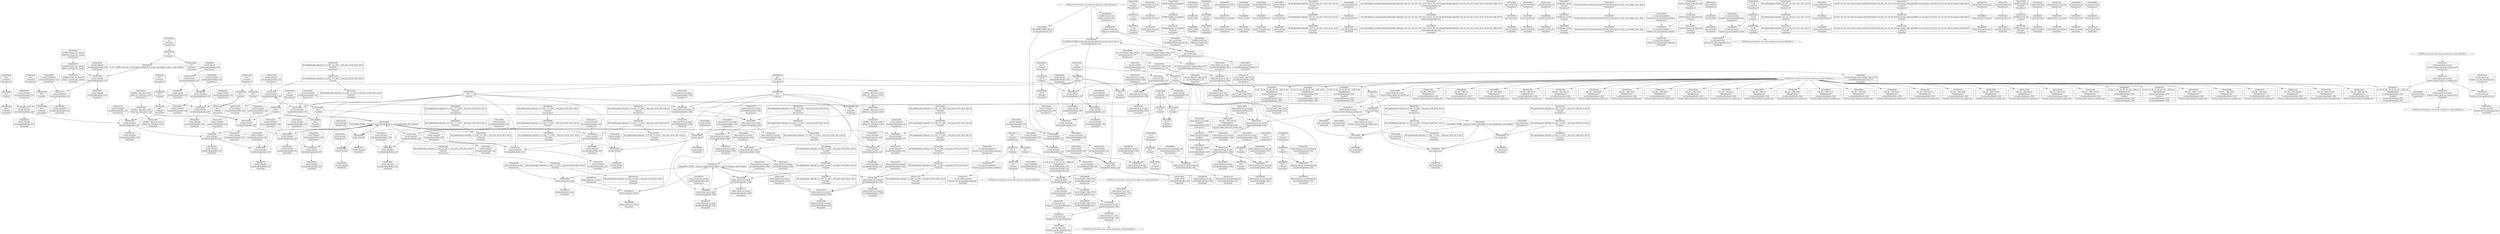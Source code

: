 digraph {
	CE0x4c12390 [shape=record,shape=Mrecord,label="{CE0x4c12390|current_sid:tmp17|security/selinux/hooks.c,218|*SummSource*}"]
	CE0x4c19e60 [shape=record,shape=Mrecord,label="{CE0x4c19e60|selinux_kernel_act_as:tmp6|security/selinux/hooks.c,3528}"]
	CE0x4c19340 [shape=record,shape=Mrecord,label="{CE0x4c19340|i1_true|*Constant*|*SummSource*}"]
	CE0x4c05a20 [shape=record,shape=Mrecord,label="{CE0x4c05a20|COLLAPSED:_GCMRE___llvm_gcov_ctr276_internal_global_5_x_i64_zeroinitializer:_elem_0:default:}"]
	CE0x4c11df0 [shape=record,shape=Mrecord,label="{CE0x4c11df0|i64*_getelementptr_inbounds_(_11_x_i64_,_11_x_i64_*___llvm_gcov_ctr125,_i64_0,_i64_9)|*Constant*|*SummSource*}"]
	CE0x4c16b60 [shape=record,shape=Mrecord,label="{CE0x4c16b60|selinux_kernel_act_as:bb|*SummSource*}"]
	CE0x4c8db60 [shape=record,shape=Mrecord,label="{CE0x4c8db60|get_current:tmp|*SummSink*}"]
	CE0x4c55a70 [shape=record,shape=Mrecord,label="{CE0x4c55a70|current_sid:tmp24|security/selinux/hooks.c,220|*SummSink*}"]
	CE0x4c1a800 [shape=record,shape=Mrecord,label="{CE0x4c1a800|i32_22|*Constant*}"]
	CE0x4c1f000 [shape=record,shape=Mrecord,label="{CE0x4c1f000|i32_1|*Constant*|*SummSink*}"]
	CE0x4c52e40 [shape=record,shape=Mrecord,label="{CE0x4c52e40|GLOBAL:lockdep_rcu_suspicious|*Constant*|*SummSink*}"]
	CE0x4bff4a0 [shape=record,shape=Mrecord,label="{CE0x4bff4a0|4:_i32,_12:_i32,_16:_i32,_20:_i32,_:_CME_16,20_|*MultipleSource*|security/selinux/hooks.c,3529|*LoadInst*|security/selinux/hooks.c,3520|security/selinux/hooks.c,3520}"]
	CE0x4c1a130 [shape=record,shape=Mrecord,label="{CE0x4c1a130|selinux_kernel_act_as:tmp5|security/selinux/hooks.c,3528|*SummSource*}"]
	CE0x4c16ce0 [shape=record,shape=Mrecord,label="{CE0x4c16ce0|selinux_kernel_act_as:tmp7|security/selinux/hooks.c,3528|*SummSink*}"]
	CE0x4c19830 [shape=record,shape=Mrecord,label="{CE0x4c19830|GLOBAL:__llvm_gcov_ctr276|Global_var:__llvm_gcov_ctr276}"]
	CE0x4bfea30 [shape=record,shape=Mrecord,label="{CE0x4bfea30|current_sid:bb}"]
	CE0x4bf4f60 [shape=record,shape=Mrecord,label="{CE0x4bf4f60|128:_i8*,_:_CRE_28,32_|*MultipleSource*|security/selinux/hooks.c,3520|Function::selinux_kernel_act_as&Arg::new::}"]
	CE0x4c52f60 [shape=record,shape=Mrecord,label="{CE0x4c52f60|i32_218|*Constant*}"]
	CE0x4c1f170 [shape=record,shape=Mrecord,label="{CE0x4c1f170|avc_has_perm:requested|Function::avc_has_perm&Arg::requested::|*SummSink*}"]
	CE0x4c12f90 [shape=record,shape=Mrecord,label="{CE0x4c12f90|i64*_getelementptr_inbounds_(_5_x_i64_,_5_x_i64_*___llvm_gcov_ctr276,_i64_0,_i64_4)|*Constant*|*SummSource*}"]
	CE0x4c54a60 [shape=record,shape=Mrecord,label="{CE0x4c54a60|current_sid:sid|security/selinux/hooks.c,220}"]
	CE0x4c22100 [shape=record,shape=Mrecord,label="{CE0x4c22100|current_sid:tmp6|security/selinux/hooks.c,218|*SummSource*}"]
	CE0x4c54530 [shape=record,shape=Mrecord,label="{CE0x4c54530|current_sid:tmp23|security/selinux/hooks.c,218|*SummSink*}"]
	CE0x4c6b180 [shape=record,shape=Mrecord,label="{CE0x4c6b180|GLOBAL:current_task|Global_var:current_task}"]
	CE0x44f8120 [shape=record,shape=Mrecord,label="{CE0x44f8120|selinux_kernel_act_as:tmp|*SummSink*}"]
	CE0x4c0e020 [shape=record,shape=Mrecord,label="{CE0x4c0e020|selinux_kernel_act_as:if.then|*SummSink*}"]
	CE0x4c18280 [shape=record,shape=Mrecord,label="{CE0x4c18280|128:_i8*,_:_CRE_144,152_|*MultipleSource*|security/selinux/hooks.c,3520|Function::selinux_kernel_act_as&Arg::new::}"]
	CE0x5fdb1e0 [shape=record,shape=Mrecord,label="{CE0x5fdb1e0|selinux_kernel_act_as:tmp1|*SummSource*}"]
	CE0x4c285a0 [shape=record,shape=Mrecord,label="{CE0x4c285a0|GLOBAL:current_sid.__warned|Global_var:current_sid.__warned|*SummSource*}"]
	CE0x4c03930 [shape=record,shape=Mrecord,label="{CE0x4c03930|selinux_kernel_act_as:call1|security/selinux/hooks.c,3524}"]
	CE0x4c068b0 [shape=record,shape=Mrecord,label="{CE0x4c068b0|current_sid:entry|*SummSink*}"]
	CE0x4c2e170 [shape=record,shape=Mrecord,label="{CE0x4c2e170|current_sid:call|security/selinux/hooks.c,218}"]
	CE0x4c4ab60 [shape=record,shape=Mrecord,label="{CE0x4c4ab60|current_sid:tmp12|security/selinux/hooks.c,218}"]
	CE0x69287c0 [shape=record,shape=Mrecord,label="{CE0x69287c0|i64_1|*Constant*|*SummSource*}"]
	CE0x4bfbe70 [shape=record,shape=Mrecord,label="{CE0x4bfbe70|selinux_kernel_act_as:tmp9|security/selinux/hooks.c,3529|*SummSource*}"]
	CE0x4c27b50 [shape=record,shape=Mrecord,label="{CE0x4c27b50|current_sid:tmp3}"]
	CE0x5fdb110 [shape=record,shape=Mrecord,label="{CE0x5fdb110|selinux_kernel_act_as:tmp1}"]
	CE0x4c2f850 [shape=record,shape=Mrecord,label="{CE0x4c2f850|current_sid:bb|*SummSink*}"]
	CE0x4c2f910 [shape=record,shape=Mrecord,label="{CE0x4c2f910|current_sid:land.lhs.true}"]
	CE0x4c4eb20 [shape=record,shape=Mrecord,label="{CE0x4c4eb20|current_sid:if.end|*SummSink*}"]
	CE0x4c050b0 [shape=record,shape=Mrecord,label="{CE0x4c050b0|i8*_getelementptr_inbounds_(_45_x_i8_,_45_x_i8_*_.str12,_i32_0,_i32_0)|*Constant*|*SummSink*}"]
	CE0x4c2db60 [shape=record,shape=Mrecord,label="{CE0x4c2db60|_call_void_mcount()_#3|*SummSource*}"]
	CE0x4c5fec0 [shape=record,shape=Mrecord,label="{CE0x4c5fec0|_ret_%struct.task_struct*_%tmp4,_!dbg_!27714|./arch/x86/include/asm/current.h,14|*SummSink*}"]
	CE0x4bfc020 [shape=record,shape=Mrecord,label="{CE0x4bfc020|selinux_kernel_act_as:tmp9|security/selinux/hooks.c,3529|*SummSink*}"]
	CE0x4c4e1f0 [shape=record,shape=Mrecord,label="{CE0x4c4e1f0|i64*_getelementptr_inbounds_(_11_x_i64_,_11_x_i64_*___llvm_gcov_ctr125,_i64_0,_i64_8)|*Constant*|*SummSource*}"]
	CE0x4c25700 [shape=record,shape=Mrecord,label="{CE0x4c25700|current_sid:tmp2|*SummSource*}"]
	CE0x4c2da10 [shape=record,shape=Mrecord,label="{CE0x4c2da10|_call_void_mcount()_#3}"]
	CE0x4c194c0 [shape=record,shape=Mrecord,label="{CE0x4c194c0|i1_true|*Constant*|*SummSink*}"]
	CE0x4c13b70 [shape=record,shape=Mrecord,label="{CE0x4c13b70|selinux_kernel_act_as:tmp11|security/selinux/hooks.c,3534}"]
	CE0x4c1f340 [shape=record,shape=Mrecord,label="{CE0x4c1f340|avc_has_perm:requested|Function::avc_has_perm&Arg::requested::}"]
	CE0x4c00450 [shape=record,shape=Mrecord,label="{CE0x4c00450|selinux_kernel_act_as:tmp3|security/selinux/hooks.c,3520|*SummSource*}"]
	CE0x5919c50 [shape=record,shape=Mrecord,label="{CE0x5919c50|128:_i8*,_:_CRE_88,89_|*MultipleSource*|security/selinux/hooks.c,3520|Function::selinux_kernel_act_as&Arg::new::}"]
	CE0x4c4b940 [shape=record,shape=Mrecord,label="{CE0x4c4b940|_call_void_lockdep_rcu_suspicious(i8*_getelementptr_inbounds_(_25_x_i8_,_25_x_i8_*_.str3,_i32_0,_i32_0),_i32_218,_i8*_getelementptr_inbounds_(_45_x_i8_,_45_x_i8_*_.str12,_i32_0,_i32_0))_#10,_!dbg_!27727|security/selinux/hooks.c,218|*SummSink*}"]
	CE0x4c20800 [shape=record,shape=Mrecord,label="{CE0x4c20800|i64*_getelementptr_inbounds_(_11_x_i64_,_11_x_i64_*___llvm_gcov_ctr125,_i64_0,_i64_1)|*Constant*|*SummSink*}"]
	CE0x4c01cb0 [shape=record,shape=Mrecord,label="{CE0x4c01cb0|128:_i8*,_:_CRE_16,20_|*MultipleSource*|security/selinux/hooks.c,3520|Function::selinux_kernel_act_as&Arg::new::}"]
	CE0x4c5fb50 [shape=record,shape=Mrecord,label="{CE0x4c5fb50|get_current:entry|*SummSink*}"]
	CE0x4c22aa0 [shape=record,shape=Mrecord,label="{CE0x4c22aa0|GLOBAL:__llvm_gcov_ctr125|Global_var:__llvm_gcov_ctr125}"]
	CE0x4c26420 [shape=record,shape=Mrecord,label="{CE0x4c26420|current_sid:tmp6|security/selinux/hooks.c,218}"]
	CE0x4c06e90 [shape=record,shape=Mrecord,label="{CE0x4c06e90|i64*_getelementptr_inbounds_(_2_x_i64_,_2_x_i64_*___llvm_gcov_ctr98,_i64_0,_i64_1)|*Constant*|*SummSink*}"]
	CE0x4c08600 [shape=record,shape=Mrecord,label="{CE0x4c08600|_ret_i32_%retval.0,_!dbg_!27728|security/selinux/avc.c,775|*SummSource*}"]
	CE0x4bfb400 [shape=record,shape=Mrecord,label="{CE0x4bfb400|i64*_getelementptr_inbounds_(_5_x_i64_,_5_x_i64_*___llvm_gcov_ctr276,_i64_0,_i64_3)|*Constant*|*SummSource*}"]
	CE0x4c5fa60 [shape=record,shape=Mrecord,label="{CE0x4c5fa60|get_current:entry|*SummSource*}"]
	CE0x4c07910 [shape=record,shape=Mrecord,label="{CE0x4c07910|i32_0|*Constant*}"]
	CE0x4c212f0 [shape=record,shape=Mrecord,label="{CE0x4c212f0|current_sid:tmp11|security/selinux/hooks.c,218}"]
	CE0x4c28240 [shape=record,shape=Mrecord,label="{CE0x4c28240|current_sid:tmp7|security/selinux/hooks.c,218|*SummSink*}"]
	CE0x4c24b60 [shape=record,shape=Mrecord,label="{CE0x4c24b60|current_sid:do.body|*SummSource*}"]
	CE0x4c4ebe0 [shape=record,shape=Mrecord,label="{CE0x4c4ebe0|i64*_getelementptr_inbounds_(_11_x_i64_,_11_x_i64_*___llvm_gcov_ctr125,_i64_0,_i64_0)|*Constant*}"]
	CE0x4c54cb0 [shape=record,shape=Mrecord,label="{CE0x4c54cb0|current_sid:sid|security/selinux/hooks.c,220|*SummSource*}"]
	CE0x4c28370 [shape=record,shape=Mrecord,label="{CE0x4c28370|GLOBAL:current_sid.__warned|Global_var:current_sid.__warned}"]
	CE0x4bf98a0 [shape=record,shape=Mrecord,label="{CE0x4bf98a0|selinux_kernel_act_as:keycreate_sid|security/selinux/hooks.c,3531|*SummSource*}"]
	CE0x4c48cd0 [shape=record,shape=Mrecord,label="{CE0x4c48cd0|get_current:tmp2}"]
	CE0x4c04ba0 [shape=record,shape=Mrecord,label="{CE0x4c04ba0|_call_void_mcount()_#3|*SummSink*}"]
	CE0x4c224a0 [shape=record,shape=Mrecord,label="{CE0x4c224a0|current_sid:tmp6|security/selinux/hooks.c,218|*SummSink*}"]
	CE0x4c4aa30 [shape=record,shape=Mrecord,label="{CE0x4c4aa30|current_sid:tmp11|security/selinux/hooks.c,218|*SummSink*}"]
	CE0x5fdb280 [shape=record,shape=Mrecord,label="{CE0x5fdb280|selinux_kernel_act_as:tmp1|*SummSink*}"]
	CE0x4c605a0 [shape=record,shape=Mrecord,label="{CE0x4c605a0|current_sid:cred|security/selinux/hooks.c,218|*SummSource*}"]
	CE0x4c16af0 [shape=record,shape=Mrecord,label="{CE0x4c16af0|selinux_kernel_act_as:bb}"]
	CE0x4c1cf20 [shape=record,shape=Mrecord,label="{CE0x4c1cf20|i64_2|*Constant*|*SummSink*}"]
	CE0x4c02c50 [shape=record,shape=Mrecord,label="{CE0x4c02c50|128:_i8*,_:_CRE_44,48_|*MultipleSource*|security/selinux/hooks.c,3520|Function::selinux_kernel_act_as&Arg::new::}"]
	"CONST[source:0(mediator),value:2(dynamic)][purpose:{object}][SnkIdx:1]"
	CE0x4c5f400 [shape=record,shape=Mrecord,label="{CE0x4c5f400|GLOBAL:get_current|*Constant*}"]
	CE0x4c16bd0 [shape=record,shape=Mrecord,label="{CE0x4c16bd0|selinux_kernel_act_as:tmp7|security/selinux/hooks.c,3528}"]
	CE0x4c4fe80 [shape=record,shape=Mrecord,label="{CE0x4c4fe80|current_sid:if.end|*SummSource*}"]
	CE0x4c53f20 [shape=record,shape=Mrecord,label="{CE0x4c53f20|current_sid:tmp22|security/selinux/hooks.c,218|*SummSource*}"]
	CE0x4c14980 [shape=record,shape=Mrecord,label="{CE0x4c14980|selinux_kernel_act_as:call1|security/selinux/hooks.c,3524|*SummSink*}"]
	CE0x4c4de80 [shape=record,shape=Mrecord,label="{CE0x4c4de80|%struct.task_struct*_(%struct.task_struct**)*_asm_movq_%gs:$_1:P_,$0_,_r,im,_dirflag_,_fpsr_,_flags_}"]
	CE0x4c53100 [shape=record,shape=Mrecord,label="{CE0x4c53100|i32_218|*Constant*|*SummSource*}"]
	CE0x4c08430 [shape=record,shape=Mrecord,label="{CE0x4c08430|avc_has_perm:auditdata|Function::avc_has_perm&Arg::auditdata::|*SummSource*}"]
	CE0x4c55c20 [shape=record,shape=Mrecord,label="{CE0x4c55c20|get_current:bb|*SummSource*}"]
	CE0x4c5eaf0 [shape=record,shape=Mrecord,label="{CE0x4c5eaf0|current_sid:tmp20|security/selinux/hooks.c,218|*SummSink*}"]
	CE0x4c0a4a0 [shape=record,shape=Mrecord,label="{CE0x4c0a4a0|selinux_kernel_act_as:call|security/selinux/hooks.c,3521}"]
	CE0x4c294e0 [shape=record,shape=Mrecord,label="{CE0x4c294e0|get_current:tmp3|*SummSource*}"]
	CE0x4c19ce0 [shape=record,shape=Mrecord,label="{CE0x4c19ce0|i64_0|*Constant*|*SummSource*}"]
	CE0x4c296d0 [shape=record,shape=Mrecord,label="{CE0x4c296d0|COLLAPSED:_GCMRE___llvm_gcov_ctr98_internal_global_2_x_i64_zeroinitializer:_elem_0:default:}"]
	CE0x4c1ce40 [shape=record,shape=Mrecord,label="{CE0x4c1ce40|selinux_kernel_act_as:cmp|security/selinux/hooks.c,3528|*SummSink*}"]
	CE0x4c211c0 [shape=record,shape=Mrecord,label="{CE0x4c211c0|current_sid:tmp10|security/selinux/hooks.c,218|*SummSink*}"]
	CE0x4c60310 [shape=record,shape=Mrecord,label="{CE0x4c60310|i32_78|*Constant*|*SummSource*}"]
	CE0x4c513c0 [shape=record,shape=Mrecord,label="{CE0x4c513c0|i64_4|*Constant*|*SummSink*}"]
	"CONST[source:0(mediator),value:2(dynamic)][purpose:{object}][SnkIdx:2]"
	CE0x4c48db0 [shape=record,shape=Mrecord,label="{CE0x4c48db0|get_current:tmp2|*SummSink*}"]
	CE0x4c52ae0 [shape=record,shape=Mrecord,label="{CE0x4c52ae0|i8*_getelementptr_inbounds_(_25_x_i8_,_25_x_i8_*_.str3,_i32_0,_i32_0)|*Constant*|*SummSink*}"]
	CE0x4c55da0 [shape=record,shape=Mrecord,label="{CE0x4c55da0|get_current:bb|*SummSink*}"]
	CE0x4c06b50 [shape=record,shape=Mrecord,label="{CE0x4c06b50|_ret_i32_%tmp24,_!dbg_!27742|security/selinux/hooks.c,220|*SummSink*}"]
	CE0x4c4dd00 [shape=record,shape=Mrecord,label="{CE0x4c4dd00|%struct.task_struct*_(%struct.task_struct**)*_asm_movq_%gs:$_1:P_,$0_,_r,im,_dirflag_,_fpsr_,_flags_|*SummSink*}"]
	CE0x4c52ca0 [shape=record,shape=Mrecord,label="{CE0x4c52ca0|GLOBAL:lockdep_rcu_suspicious|*Constant*}"]
	CE0x4c23410 [shape=record,shape=Mrecord,label="{CE0x4c23410|current_sid:tmp8|security/selinux/hooks.c,218|*SummSink*}"]
	CE0x4c2c090 [shape=record,shape=Mrecord,label="{CE0x4c2c090|i32_4|*Constant*|*SummSink*}"]
	CE0x4c4e180 [shape=record,shape=Mrecord,label="{CE0x4c4e180|i64*_getelementptr_inbounds_(_11_x_i64_,_11_x_i64_*___llvm_gcov_ctr125,_i64_0,_i64_8)|*Constant*}"]
	CE0x4c07220 [shape=record,shape=Mrecord,label="{CE0x4c07220|128:_i8*,_:_CRE_72,80_|*MultipleSource*|security/selinux/hooks.c,3520|Function::selinux_kernel_act_as&Arg::new::}"]
	CE0x4c1a1d0 [shape=record,shape=Mrecord,label="{CE0x4c1a1d0|selinux_kernel_act_as:tmp5|security/selinux/hooks.c,3528|*SummSink*}"]
	CE0x4c26c20 [shape=record,shape=Mrecord,label="{CE0x4c26c20|current_sid:tmp1|*SummSink*}"]
	CE0x4c61d60 [shape=record,shape=Mrecord,label="{CE0x4c61d60|current_sid:tmp21|security/selinux/hooks.c,218|*SummSink*}"]
	CE0x4c4b420 [shape=record,shape=Mrecord,label="{CE0x4c4b420|i8_1|*Constant*|*SummSink*}"]
	CE0x4c2e0e0 [shape=record,shape=Mrecord,label="{CE0x4c2e0e0|get_current:tmp4|./arch/x86/include/asm/current.h,14}"]
	CE0x4c2f1b0 [shape=record,shape=Mrecord,label="{CE0x4c2f1b0|current_sid:land.lhs.true2|*SummSource*}"]
	CE0x4c50610 [shape=record,shape=Mrecord,label="{CE0x4c50610|i64_4|*Constant*|*SummSource*}"]
	CE0x4bfcf30 [shape=record,shape=Mrecord,label="{CE0x4bfcf30|current_sid:call|security/selinux/hooks.c,218|*SummSource*}"]
	CE0x4c1e130 [shape=record,shape=Mrecord,label="{CE0x4c1e130|selinux_kernel_act_as:tmp3|security/selinux/hooks.c,3520}"]
	CE0x4c5f6a0 [shape=record,shape=Mrecord,label="{CE0x4c5f6a0|GLOBAL:get_current|*Constant*|*SummSource*}"]
	CE0x4bfd3b0 [shape=record,shape=Mrecord,label="{CE0x4bfd3b0|get_current:tmp1|*SummSource*}"]
	"CONST[source:1(input),value:2(dynamic)][purpose:{subject}][SrcIdx:3]"
	CE0x4c035b0 [shape=record,shape=Mrecord,label="{CE0x4c035b0|i32_(i32,_i32,_i16,_i32,_%struct.common_audit_data*)*_bitcast_(i32_(i32,_i32,_i16,_i32,_%struct.common_audit_data.495*)*_avc_has_perm_to_i32_(i32,_i32,_i16,_i32,_%struct.common_audit_data*)*)|*Constant*}"]
	CE0x4c1fde0 [shape=record,shape=Mrecord,label="{CE0x4c1fde0|current_sid:tmp14|security/selinux/hooks.c,218}"]
	CE0x4c14b10 [shape=record,shape=Mrecord,label="{CE0x4c14b10|i32_(i32,_i32,_i16,_i32,_%struct.common_audit_data*)*_bitcast_(i32_(i32,_i32,_i16,_i32,_%struct.common_audit_data.495*)*_avc_has_perm_to_i32_(i32,_i32,_i16,_i32,_%struct.common_audit_data*)*)|*Constant*|*SummSource*}"]
	CE0x4c19d50 [shape=record,shape=Mrecord,label="{CE0x4c19d50|i64_0|*Constant*|*SummSink*}"]
	CE0x4c15ec0 [shape=record,shape=Mrecord,label="{CE0x4c15ec0|i32_0|*Constant*|*SummSink*}"]
	CE0x4c12880 [shape=record,shape=Mrecord,label="{CE0x4c12880|current_sid:tmp18|security/selinux/hooks.c,218|*SummSource*}"]
	CE0x4c52a50 [shape=record,shape=Mrecord,label="{CE0x4c52a50|i8*_getelementptr_inbounds_(_25_x_i8_,_25_x_i8_*_.str3,_i32_0,_i32_0)|*Constant*|*SummSource*}"]
	CE0x4c12f20 [shape=record,shape=Mrecord,label="{CE0x4c12f20|i64*_getelementptr_inbounds_(_5_x_i64_,_5_x_i64_*___llvm_gcov_ctr276,_i64_0,_i64_4)|*Constant*}"]
	CE0x4c217a0 [shape=record,shape=Mrecord,label="{CE0x4c217a0|avc_has_perm:tsid|Function::avc_has_perm&Arg::tsid::}"]
	"CONST[source:0(mediator),value:2(dynamic)][purpose:{subject}][SrcIdx:4]"
	CE0x4c06d20 [shape=record,shape=Mrecord,label="{CE0x4c06d20|selinux_kernel_act_as:entry|*SummSink*}"]
	CE0x4c1a550 [shape=record,shape=Mrecord,label="{CE0x4c1a550|128:_i8*,_:_CRE_128,136_|*MultipleSource*|security/selinux/hooks.c,3520|Function::selinux_kernel_act_as&Arg::new::}"]
	CE0x4c1ddc0 [shape=record,shape=Mrecord,label="{CE0x4c1ddc0|selinux_kernel_act_as:security|security/selinux/hooks.c,3520|*SummSink*}"]
	CE0x4c18ec0 [shape=record,shape=Mrecord,label="{CE0x4c18ec0|current_sid:tmp14|security/selinux/hooks.c,218|*SummSource*}"]
	CE0x4c55250 [shape=record,shape=Mrecord,label="{CE0x4c55250|get_current:bb}"]
	CE0x4c55980 [shape=record,shape=Mrecord,label="{CE0x4c55980|current_sid:tmp24|security/selinux/hooks.c,220|*SummSource*}"]
	CE0x4c08870 [shape=record,shape=Mrecord,label="{CE0x4c08870|128:_i8*,_:_CRE_0,4_|*MultipleSource*|security/selinux/hooks.c,3520|Function::selinux_kernel_act_as&Arg::new::}"]
	CE0x4c04c40 [shape=record,shape=Mrecord,label="{CE0x4c04c40|selinux_kernel_act_as:new|Function::selinux_kernel_act_as&Arg::new::}"]
	CE0x4c5df40 [shape=record,shape=Mrecord,label="{CE0x4c5df40|current_sid:tmp19|security/selinux/hooks.c,218}"]
	CE0x4c26e80 [shape=record,shape=Mrecord,label="{CE0x4c26e80|GLOBAL:current_task|Global_var:current_task|*SummSink*}"]
	CE0x4c13670 [shape=record,shape=Mrecord,label="{CE0x4c13670|selinux_kernel_act_as:tmp10|security/selinux/hooks.c,3534|*SummSource*}"]
	CE0x4c15ff0 [shape=record,shape=Mrecord,label="{CE0x4c15ff0|i32_22|*Constant*|*SummSink*}"]
	CE0x4c4d940 [shape=record,shape=Mrecord,label="{CE0x4c4d940|COLLAPSED:_GCMRE___llvm_gcov_ctr125_internal_global_11_x_i64_zeroinitializer:_elem_0:default:}"]
	CE0x4c242c0 [shape=record,shape=Mrecord,label="{CE0x4c242c0|current_sid:tmp4|security/selinux/hooks.c,218|*SummSink*}"]
	CE0x4c54090 [shape=record,shape=Mrecord,label="{CE0x4c54090|current_sid:tmp23|security/selinux/hooks.c,218}"]
	CE0x4bf4e50 [shape=record,shape=Mrecord,label="{CE0x4bf4e50|128:_i8*,_:_CRE_24,28_|*MultipleSource*|security/selinux/hooks.c,3520|Function::selinux_kernel_act_as&Arg::new::}"]
	CE0x4c16510 [shape=record,shape=Mrecord,label="{CE0x4c16510|avc_has_perm:ssid|Function::avc_has_perm&Arg::ssid::}"]
	CE0x4c4d110 [shape=record,shape=Mrecord,label="{CE0x4c4d110|i8_1|*Constant*}"]
	CE0x4bfc4b0 [shape=record,shape=Mrecord,label="{CE0x4bfc4b0|selinux_kernel_act_as:sid2|security/selinux/hooks.c,3529|*SummSink*}"]
	CE0x4c25770 [shape=record,shape=Mrecord,label="{CE0x4c25770|current_sid:tmp2|*SummSink*}"]
	CE0x4c514e0 [shape=record,shape=Mrecord,label="{CE0x4c514e0|current_sid:tmp10|security/selinux/hooks.c,218}"]
	CE0x4c26310 [shape=record,shape=Mrecord,label="{CE0x4c26310|current_sid:tmp5|security/selinux/hooks.c,218|*SummSink*}"]
	CE0x4c22bd0 [shape=record,shape=Mrecord,label="{CE0x4c22bd0|GLOBAL:__llvm_gcov_ctr125|Global_var:__llvm_gcov_ctr125|*SummSink*}"]
	CE0x4bf50a0 [shape=record,shape=Mrecord,label="{CE0x4bf50a0|128:_i8*,_:_CRE_32,36_|*MultipleSource*|security/selinux/hooks.c,3520|Function::selinux_kernel_act_as&Arg::new::}"]
	CE0x4c4e680 [shape=record,shape=Mrecord,label="{CE0x4c4e680|current_sid:tmp15|security/selinux/hooks.c,218|*SummSink*}"]
	CE0x4c11c20 [shape=record,shape=Mrecord,label="{CE0x4c11c20|i64*_getelementptr_inbounds_(_11_x_i64_,_11_x_i64_*___llvm_gcov_ctr125,_i64_0,_i64_9)|*Constant*}"]
	CE0x4c2df70 [shape=record,shape=Mrecord,label="{CE0x4c2df70|_call_void_mcount()_#3|*SummSource*}"]
	CE0x4c2ecb0 [shape=record,shape=Mrecord,label="{CE0x4c2ecb0|i64_3|*Constant*|*SummSink*}"]
	CE0x4bfc660 [shape=record,shape=Mrecord,label="{CE0x4bfc660|i32_3|*Constant*}"]
	CE0x4c13270 [shape=record,shape=Mrecord,label="{CE0x4c13270|i64*_getelementptr_inbounds_(_5_x_i64_,_5_x_i64_*___llvm_gcov_ctr276,_i64_0,_i64_4)|*Constant*|*SummSink*}"]
	CE0x4c06520 [shape=record,shape=Mrecord,label="{CE0x4c06520|128:_i8*,_:_CRE_8,16_|*MultipleSource*|security/selinux/hooks.c,3520|Function::selinux_kernel_act_as&Arg::new::}"]
	CE0x4c4fc00 [shape=record,shape=Mrecord,label="{CE0x4c4fc00|current_sid:do.body|*SummSink*}"]
	CE0x4c21a10 [shape=record,shape=Mrecord,label="{CE0x4c21a10|selinux_kernel_act_as:secid|Function::selinux_kernel_act_as&Arg::secid::|*SummSource*}"]
	CE0x4c4e610 [shape=record,shape=Mrecord,label="{CE0x4c4e610|current_sid:tmp15|security/selinux/hooks.c,218|*SummSource*}"]
	CE0x4c06680 [shape=record,shape=Mrecord,label="{CE0x4c06680|current_sid:entry}"]
	CE0x4c5f9b0 [shape=record,shape=Mrecord,label="{CE0x4c5f9b0|get_current:entry}"]
	CE0x4c2e040 [shape=record,shape=Mrecord,label="{CE0x4c2e040|_call_void_mcount()_#3|*SummSink*}"]
	CE0x4c28a60 [shape=record,shape=Mrecord,label="{CE0x4c28a60|current_sid:land.lhs.true|*SummSource*}"]
	CE0x4c02b30 [shape=record,shape=Mrecord,label="{CE0x4c02b30|128:_i8*,_:_CRE_40,44_|*MultipleSource*|security/selinux/hooks.c,3520|Function::selinux_kernel_act_as&Arg::new::}"]
	CE0x4c609b0 [shape=record,shape=Mrecord,label="{CE0x4c609b0|current_sid:tmp21|security/selinux/hooks.c,218}"]
	CE0x4c5f2d0 [shape=record,shape=Mrecord,label="{CE0x4c5f2d0|current_sid:call4|security/selinux/hooks.c,218|*SummSink*}"]
	CE0x4c1b440 [shape=record,shape=Mrecord,label="{CE0x4c1b440|GLOBAL:current_sid|*Constant*}"]
	CE0x4c23a40 [shape=record,shape=Mrecord,label="{CE0x4c23a40|current_sid:tmp1|*SummSource*}"]
	CE0x4c2eba0 [shape=record,shape=Mrecord,label="{CE0x4c2eba0|current_sid:tmp4|security/selinux/hooks.c,218}"]
	CE0x4c5f820 [shape=record,shape=Mrecord,label="{CE0x4c5f820|GLOBAL:get_current|*Constant*|*SummSink*}"]
	CE0x4c50cd0 [shape=record,shape=Mrecord,label="{CE0x4c50cd0|current_sid:tmp9|security/selinux/hooks.c,218|*SummSink*}"]
	CE0x4c48d40 [shape=record,shape=Mrecord,label="{CE0x4c48d40|get_current:tmp2|*SummSource*}"]
	"CONST[source:0(mediator),value:0(static)][purpose:{operation}][SnkIdx:3]"
	CE0x4c11f60 [shape=record,shape=Mrecord,label="{CE0x4c11f60|i64*_getelementptr_inbounds_(_11_x_i64_,_11_x_i64_*___llvm_gcov_ctr125,_i64_0,_i64_9)|*Constant*|*SummSink*}"]
	CE0x4c1af10 [shape=record,shape=Mrecord,label="{CE0x4c1af10|128:_i8*,_:_CRE_104,112_|*MultipleSource*|security/selinux/hooks.c,3520|Function::selinux_kernel_act_as&Arg::new::}"]
	CE0x4c4cfe0 [shape=record,shape=Mrecord,label="{CE0x4c4cfe0|current_sid:tmp16|security/selinux/hooks.c,218|*SummSink*}"]
	CE0x4c19af0 [shape=record,shape=Mrecord,label="{CE0x4c19af0|GLOBAL:__llvm_gcov_ctr276|Global_var:__llvm_gcov_ctr276|*SummSink*}"]
	CE0x4c14100 [shape=record,shape=Mrecord,label="{CE0x4c14100|_ret_i32_%call1,_!dbg_!27735|security/selinux/hooks.c,3534}"]
	CE0x4c25690 [shape=record,shape=Mrecord,label="{CE0x4c25690|current_sid:tmp2}"]
	CE0x4c24a70 [shape=record,shape=Mrecord,label="{CE0x4c24a70|current_sid:if.then|*SummSink*}"]
	CE0x4c28ba0 [shape=record,shape=Mrecord,label="{CE0x4c28ba0|current_sid:land.lhs.true2}"]
	CE0x4bfdae0 [shape=record,shape=Mrecord,label="{CE0x4bfdae0|i64*_getelementptr_inbounds_(_11_x_i64_,_11_x_i64_*___llvm_gcov_ctr125,_i64_0,_i64_6)|*Constant*|*SummSource*}"]
	CE0x4c16890 [shape=record,shape=Mrecord,label="{CE0x4c16890|avc_has_perm:ssid|Function::avc_has_perm&Arg::ssid::|*SummSink*}"]
	CE0x4bfc330 [shape=record,shape=Mrecord,label="{CE0x4bfc330|selinux_kernel_act_as:sid2|security/selinux/hooks.c,3529}"]
	CE0x4c206a0 [shape=record,shape=Mrecord,label="{CE0x4c206a0|i64*_getelementptr_inbounds_(_11_x_i64_,_11_x_i64_*___llvm_gcov_ctr125,_i64_0,_i64_1)|*Constant*|*SummSource*}"]
	CE0x4c2bef0 [shape=record,shape=Mrecord,label="{CE0x4c2bef0|i32_4|*Constant*}"]
	CE0x4c1b6a0 [shape=record,shape=Mrecord,label="{CE0x4c1b6a0|GLOBAL:current_sid|*Constant*|*SummSink*}"]
	CE0x4c239d0 [shape=record,shape=Mrecord,label="{CE0x4c239d0|current_sid:tmp1}"]
	CE0x4c13c80 [shape=record,shape=Mrecord,label="{CE0x4c13c80|selinux_kernel_act_as:tmp11|security/selinux/hooks.c,3534|*SummSource*}"]
	CE0x4c21360 [shape=record,shape=Mrecord,label="{CE0x4c21360|current_sid:tmp11|security/selinux/hooks.c,218|*SummSource*}"]
	CE0x5919ac0 [shape=record,shape=Mrecord,label="{CE0x5919ac0|128:_i8*,_:_CRE_80,88_|*MultipleSource*|security/selinux/hooks.c,3520|Function::selinux_kernel_act_as&Arg::new::}"]
	CE0x4bf9420 [shape=record,shape=Mrecord,label="{CE0x4bf9420|selinux_kernel_act_as:keycreate_sid|security/selinux/hooks.c,3531}"]
	CE0x4c51730 [shape=record,shape=Mrecord,label="{CE0x4c51730|current_sid:tmp9|security/selinux/hooks.c,218}"]
	CE0x4c23960 [shape=record,shape=Mrecord,label="{CE0x4c23960|i64_1|*Constant*}"]
	CE0x4bfdeb0 [shape=record,shape=Mrecord,label="{CE0x4bfdeb0|get_current:tmp4|./arch/x86/include/asm/current.h,14|*SummSource*}"]
	CE0x4c180b0 [shape=record,shape=Mrecord,label="{CE0x4c180b0|128:_i8*,_:_CRE_136,144_|*MultipleSource*|security/selinux/hooks.c,3520|Function::selinux_kernel_act_as&Arg::new::}"]
	CE0x4c4d9b0 [shape=record,shape=Mrecord,label="{CE0x4c4d9b0|current_sid:tmp|*SummSource*}"]
	CE0x4c4b2c0 [shape=record,shape=Mrecord,label="{CE0x4c4b2c0|i8_1|*Constant*|*SummSource*}"]
	CE0x4c1faf0 [shape=record,shape=Mrecord,label="{CE0x4c1faf0|current_sid:tmp13|security/selinux/hooks.c,218}"]
	CE0x4c304c0 [shape=record,shape=Mrecord,label="{CE0x4c304c0|COLLAPSED:_CMRE:_elem_0::|security/selinux/hooks.c,218}"]
	CE0x4c604a0 [shape=record,shape=Mrecord,label="{CE0x4c604a0|COLLAPSED:_GCMRE_current_task_external_global_%struct.task_struct*:_elem_0::|security/selinux/hooks.c,218}"]
	CE0x4c28ff0 [shape=record,shape=Mrecord,label="{CE0x4c28ff0|get_current:tmp|*SummSource*}"]
	CE0x4c2d950 [shape=record,shape=Mrecord,label="{CE0x4c2d950|current_sid:tmp3|*SummSink*}"]
	CE0x4c09520 [shape=record,shape=Mrecord,label="{CE0x4c09520|i16_48|*Constant*|*SummSource*}"]
	CE0x4c54190 [shape=record,shape=Mrecord,label="{CE0x4c54190|current_sid:tmp22|security/selinux/hooks.c,218|*SummSink*}"]
	CE0x4c4dc70 [shape=record,shape=Mrecord,label="{CE0x4c4dc70|%struct.task_struct*_(%struct.task_struct**)*_asm_movq_%gs:$_1:P_,$0_,_r,im,_dirflag_,_fpsr_,_flags_|*SummSource*}"]
	CE0x4c09130 [shape=record,shape=Mrecord,label="{CE0x4c09130|avc_has_perm:tsid|Function::avc_has_perm&Arg::tsid::|*SummSink*}"]
	CE0x4c00b60 [shape=record,shape=Mrecord,label="{CE0x4c00b60|i64_2|*Constant*}"]
	CE0x4bfb330 [shape=record,shape=Mrecord,label="{CE0x4bfb330|selinux_kernel_act_as:sockcreate_sid|security/selinux/hooks.c,3532|*SummSink*}"]
	CE0x4c05a90 [shape=record,shape=Mrecord,label="{CE0x4c05a90|selinux_kernel_act_as:tmp|*SummSource*}"]
	CE0x4c1caf0 [shape=record,shape=Mrecord,label="{CE0x4c1caf0|selinux_kernel_act_as:cmp|security/selinux/hooks.c,3528}"]
	CE0x4c1d830 [shape=record,shape=Mrecord,label="{CE0x4c1d830|selinux_kernel_act_as:security|security/selinux/hooks.c,3520|*SummSource*}"]
	CE0x4c17460 [shape=record,shape=Mrecord,label="{CE0x4c17460|_ret_i32_%retval.0,_!dbg_!27728|security/selinux/avc.c,775}"]
	CE0x4c08670 [shape=record,shape=Mrecord,label="{CE0x4c08670|_ret_i32_%retval.0,_!dbg_!27728|security/selinux/avc.c,775|*SummSink*}"]
	CE0x4c05040 [shape=record,shape=Mrecord,label="{CE0x4c05040|i8*_getelementptr_inbounds_(_45_x_i8_,_45_x_i8_*_.str12,_i32_0,_i32_0)|*Constant*|*SummSource*}"]
	CE0x4c1ad80 [shape=record,shape=Mrecord,label="{CE0x4c1ad80|128:_i8*,_:_CRE_96,104_|*MultipleSource*|security/selinux/hooks.c,3520|Function::selinux_kernel_act_as&Arg::new::}"]
	CE0x4c18c00 [shape=record,shape=Mrecord,label="{CE0x4c18c00|128:_i8*,_:_CRE_52,56_|*MultipleSource*|security/selinux/hooks.c,3520|Function::selinux_kernel_act_as&Arg::new::}"]
	CE0x69288a0 [shape=record,shape=Mrecord,label="{CE0x69288a0|_call_void_mcount()_#3}"]
	CE0x4c07ae0 [shape=record,shape=Mrecord,label="{CE0x4c07ae0|i64*_getelementptr_inbounds_(_2_x_i64_,_2_x_i64_*___llvm_gcov_ctr98,_i64_0,_i64_1)|*Constant*}"]
	CE0x4c07bf0 [shape=record,shape=Mrecord,label="{CE0x4c07bf0|selinux_kernel_act_as:if.end|*SummSink*}"]
	CE0x4c5e640 [shape=record,shape=Mrecord,label="{CE0x4c5e640|i64*_getelementptr_inbounds_(_11_x_i64_,_11_x_i64_*___llvm_gcov_ctr125,_i64_0,_i64_10)|*Constant*|*SummSource*}"]
	CE0x4c1d340 [shape=record,shape=Mrecord,label="{CE0x4c1d340|selinux_kernel_act_as:tmp4|security/selinux/hooks.c,3528|*SummSource*}"]
	CE0x4c07430 [shape=record,shape=Mrecord,label="{CE0x4c07430|selinux_kernel_act_as:new|Function::selinux_kernel_act_as&Arg::new::|*SummSink*}"]
	CE0x4bfcfa0 [shape=record,shape=Mrecord,label="{CE0x4bfcfa0|current_sid:call|security/selinux/hooks.c,218|*SummSink*}"]
	CE0x4c4e5a0 [shape=record,shape=Mrecord,label="{CE0x4c4e5a0|current_sid:tmp15|security/selinux/hooks.c,218}"]
	CE0x4c1dfd0 [shape=record,shape=Mrecord,label="{CE0x4c1dfd0|selinux_kernel_act_as:tmp2|*LoadInst*|security/selinux/hooks.c,3520|*SummSource*}"]
	CE0x6928750 [shape=record,shape=Mrecord,label="{CE0x6928750|i64_1|*Constant*}"]
	CE0x4c300e0 [shape=record,shape=Mrecord,label="{CE0x4c300e0|current_sid:do.end}"]
	CE0x4c28ad0 [shape=record,shape=Mrecord,label="{CE0x4c28ad0|current_sid:land.lhs.true|*SummSink*}"]
	CE0x4c4f420 [shape=record,shape=Mrecord,label="{CE0x4c4f420|current_sid:tobool1|security/selinux/hooks.c,218|*SummSource*}"]
	CE0x4c1ceb0 [shape=record,shape=Mrecord,label="{CE0x4c1ceb0|i64_2|*Constant*|*SummSource*}"]
	CE0x4c14170 [shape=record,shape=Mrecord,label="{CE0x4c14170|_ret_i32_%call1,_!dbg_!27735|security/selinux/hooks.c,3534|*SummSource*}"]
	CE0x4c04f80 [shape=record,shape=Mrecord,label="{CE0x4c04f80|i8*_getelementptr_inbounds_(_45_x_i8_,_45_x_i8_*_.str12,_i32_0,_i32_0)|*Constant*}"]
	CE0x4c295e0 [shape=record,shape=Mrecord,label="{CE0x4c295e0|get_current:tmp3|*SummSink*}"]
	CE0x4c261c0 [shape=record,shape=Mrecord,label="{CE0x4c261c0|GLOBAL:__llvm_gcov_ctr125|Global_var:__llvm_gcov_ctr125|*SummSource*}"]
	CE0x4c003e0 [shape=record,shape=Mrecord,label="{CE0x4c003e0|selinux_kernel_act_as:tmp3|security/selinux/hooks.c,3520|*SummSink*}"]
	CE0x4c2c210 [shape=record,shape=Mrecord,label="{CE0x4c2c210|selinux_kernel_act_as:keycreate_sid|security/selinux/hooks.c,3531|*SummSink*}"]
	CE0x4c23270 [shape=record,shape=Mrecord,label="{CE0x4c23270|current_sid:tobool1|security/selinux/hooks.c,218}"]
	CE0x4c2dc60 [shape=record,shape=Mrecord,label="{CE0x4c2dc60|_call_void_mcount()_#3|*SummSink*}"]
	CE0x4c262a0 [shape=record,shape=Mrecord,label="{CE0x4c262a0|current_sid:tmp5|security/selinux/hooks.c,218|*SummSource*}"]
	CE0x4c1c4a0 [shape=record,shape=Mrecord,label="{CE0x4c1c4a0|selinux_kernel_act_as:cmp|security/selinux/hooks.c,3528|*SummSource*}"]
	CE0x4c53a50 [shape=record,shape=Mrecord,label="{CE0x4c53a50|_call_void_mcount()_#3}"]
	CE0x4c302d0 [shape=record,shape=Mrecord,label="{CE0x4c302d0|current_sid:security|security/selinux/hooks.c,218|*SummSource*}"]
	CE0x4c05eb0 [shape=record,shape=Mrecord,label="{CE0x4c05eb0|avc_has_perm:tclass|Function::avc_has_perm&Arg::tclass::|*SummSink*}"]
	CE0x4c09370 [shape=record,shape=Mrecord,label="{CE0x4c09370|i16_48|*Constant*}"]
	CE0x4c48aa0 [shape=record,shape=Mrecord,label="{CE0x4c48aa0|0:_i8,_:_GCMR_current_sid.__warned_internal_global_i8_0,_section_.data.unlikely_,_align_1:_elem_0:default:}"]
	CE0x4c143f0 [shape=record,shape=Mrecord,label="{CE0x4c143f0|current_sid:do.end|*SummSink*}"]
	CE0x4bfeaa0 [shape=record,shape=Mrecord,label="{CE0x4bfeaa0|current_sid:bb|*SummSource*}"]
	CE0x4c22920 [shape=record,shape=Mrecord,label="{CE0x4c22920|current_sid:tmp5|security/selinux/hooks.c,218}"]
	CE0x4c55890 [shape=record,shape=Mrecord,label="{CE0x4c55890|current_sid:tmp24|security/selinux/hooks.c,220}"]
	CE0x4c4f5a0 [shape=record,shape=Mrecord,label="{CE0x4c4f5a0|i64_4|*Constant*}"]
	CE0x4c8dbf0 [shape=record,shape=Mrecord,label="{CE0x4c8dbf0|i64_1|*Constant*}"]
	CE0x4c1e990 [shape=record,shape=Mrecord,label="{CE0x4c1e990|selinux_kernel_act_as:new|Function::selinux_kernel_act_as&Arg::new::|*SummSource*}"]
	CE0x4c52dd0 [shape=record,shape=Mrecord,label="{CE0x4c52dd0|GLOBAL:lockdep_rcu_suspicious|*Constant*|*SummSource*}"]
	CE0x4c03a60 [shape=record,shape=Mrecord,label="{CE0x4c03a60|selinux_kernel_act_as:call1|security/selinux/hooks.c,3524|*SummSource*}"]
	CE0x4c1f2d0 [shape=record,shape=Mrecord,label="{CE0x4c1f2d0|%struct.common_audit_data*_null|*Constant*}"]
	CE0x610ce60 [shape=record,shape=Mrecord,label="{CE0x610ce60|i64*_getelementptr_inbounds_(_5_x_i64_,_5_x_i64_*___llvm_gcov_ctr276,_i64_0,_i64_0)|*Constant*}"]
	CE0x4c5fbe0 [shape=record,shape=Mrecord,label="{CE0x4c5fbe0|_ret_%struct.task_struct*_%tmp4,_!dbg_!27714|./arch/x86/include/asm/current.h,14|*SummSource*}"]
	CE0x4c1c8c0 [shape=record,shape=Mrecord,label="{CE0x4c1c8c0|i64_2|*Constant*}"]
	CE0x4c4ad00 [shape=record,shape=Mrecord,label="{CE0x4c4ad00|current_sid:tmp12|security/selinux/hooks.c,218|*SummSource*}"]
	CE0x4c30610 [shape=record,shape=Mrecord,label="{CE0x4c30610|current_sid:security|security/selinux/hooks.c,218|*SummSink*}"]
	CE0x4c6b280 [shape=record,shape=Mrecord,label="{CE0x4c6b280|GLOBAL:current_task|Global_var:current_task|*SummSource*}"]
	CE0x4c4fb60 [shape=record,shape=Mrecord,label="{CE0x4c4fb60|current_sid:do.body}"]
	CE0x610ced0 [shape=record,shape=Mrecord,label="{CE0x610ced0|i64*_getelementptr_inbounds_(_5_x_i64_,_5_x_i64_*___llvm_gcov_ctr276,_i64_0,_i64_0)|*Constant*|*SummSource*}"]
	CE0x4bff2a0 [shape=record,shape=Mrecord,label="{CE0x4bff2a0|4:_i32,_12:_i32,_16:_i32,_20:_i32,_:_CME_12,16_|*MultipleSource*|security/selinux/hooks.c,3529|*LoadInst*|security/selinux/hooks.c,3520|security/selinux/hooks.c,3520}"]
	CE0x4c4b8d0 [shape=record,shape=Mrecord,label="{CE0x4c4b8d0|_call_void_lockdep_rcu_suspicious(i8*_getelementptr_inbounds_(_25_x_i8_,_25_x_i8_*_.str3,_i32_0,_i32_0),_i32_218,_i8*_getelementptr_inbounds_(_45_x_i8_,_45_x_i8_*_.str12,_i32_0,_i32_0))_#10,_!dbg_!27727|security/selinux/hooks.c,218|*SummSource*}"]
	CE0x4c4b860 [shape=record,shape=Mrecord,label="{CE0x4c4b860|_call_void_lockdep_rcu_suspicious(i8*_getelementptr_inbounds_(_25_x_i8_,_25_x_i8_*_.str3,_i32_0,_i32_0),_i32_218,_i8*_getelementptr_inbounds_(_45_x_i8_,_45_x_i8_*_.str12,_i32_0,_i32_0))_#10,_!dbg_!27727|security/selinux/hooks.c,218}"]
	CE0x4bfb010 [shape=record,shape=Mrecord,label="{CE0x4bfb010|i32_5|*Constant*}"]
	CE0x4bfb080 [shape=record,shape=Mrecord,label="{CE0x4bfb080|i32_5|*Constant*|*SummSource*}"]
	CE0x4c21910 [shape=record,shape=Mrecord,label="{CE0x4c21910|avc_has_perm:tsid|Function::avc_has_perm&Arg::tsid::|*SummSource*}"]
	CE0x4c14c50 [shape=record,shape=Mrecord,label="{CE0x4c14c50|i32_(i32,_i32,_i16,_i32,_%struct.common_audit_data*)*_bitcast_(i32_(i32,_i32,_i16,_i32,_%struct.common_audit_data.495*)*_avc_has_perm_to_i32_(i32,_i32,_i16,_i32,_%struct.common_audit_data*)*)|*Constant*|*SummSink*}"]
	CE0x4c2d830 [shape=record,shape=Mrecord,label="{CE0x4c2d830|current_sid:do.end|*SummSource*}"]
	CE0x4c2bb80 [shape=record,shape=Mrecord,label="{CE0x4c2bb80|selinux_kernel_act_as:create_sid|security/selinux/hooks.c,3530|*SummSource*}"]
	CE0x4c50380 [shape=record,shape=Mrecord,label="{CE0x4c50380|current_sid:tobool1|security/selinux/hooks.c,218|*SummSink*}"]
	CE0x4bfd750 [shape=record,shape=Mrecord,label="{CE0x4bfd750|current_sid:tmp12|security/selinux/hooks.c,218|*SummSink*}"]
	CE0x4bfd880 [shape=record,shape=Mrecord,label="{CE0x4bfd880|i64*_getelementptr_inbounds_(_11_x_i64_,_11_x_i64_*___llvm_gcov_ctr125,_i64_0,_i64_6)|*Constant*}"]
	CE0x4c19940 [shape=record,shape=Mrecord,label="{CE0x4c19940|GLOBAL:__llvm_gcov_ctr276|Global_var:__llvm_gcov_ctr276|*SummSource*}"]
	CE0x4c1a3c0 [shape=record,shape=Mrecord,label="{CE0x4c1a3c0|128:_i8*,_:_CRE_120,128_|*MultipleSource*|security/selinux/hooks.c,3520|Function::selinux_kernel_act_as&Arg::new::}"]
	CE0x4c13600 [shape=record,shape=Mrecord,label="{CE0x4c13600|selinux_kernel_act_as:tmp10|security/selinux/hooks.c,3534}"]
	CE0x4bfcb60 [shape=record,shape=Mrecord,label="{CE0x4bfcb60|4:_i32,_12:_i32,_16:_i32,_20:_i32,_:_CME_0,4_|*MultipleSource*|security/selinux/hooks.c,3529|*LoadInst*|security/selinux/hooks.c,3520|security/selinux/hooks.c,3520}"]
	CE0x4c19fd0 [shape=record,shape=Mrecord,label="{CE0x4c19fd0|selinux_kernel_act_as:tmp5|security/selinux/hooks.c,3528}"]
	CE0x4c1b2f0 [shape=record,shape=Mrecord,label="{CE0x4c1b2f0|selinux_kernel_act_as:call|security/selinux/hooks.c,3521|*SummSink*}"]
	CE0x4c1b280 [shape=record,shape=Mrecord,label="{CE0x4c1b280|selinux_kernel_act_as:call|security/selinux/hooks.c,3521|*SummSource*}"]
	CE0x4c00930 [shape=record,shape=Mrecord,label="{CE0x4c00930|current_sid:tobool|security/selinux/hooks.c,218|*SummSource*}"]
	CE0x4c0db80 [shape=record,shape=Mrecord,label="{CE0x4c0db80|current_sid:tmp|*SummSink*}"]
	CE0x4bfcde0 [shape=record,shape=Mrecord,label="{CE0x4bfcde0|4:_i32,_12:_i32,_16:_i32,_20:_i32,_:_CME_8,12_|*MultipleSource*|security/selinux/hooks.c,3529|*LoadInst*|security/selinux/hooks.c,3520|security/selinux/hooks.c,3520}"]
	CE0x4c05e40 [shape=record,shape=Mrecord,label="{CE0x4c05e40|avc_has_perm:tclass|Function::avc_has_perm&Arg::tclass::|*SummSource*}"]
	CE0x4c2e990 [shape=record,shape=Mrecord,label="{CE0x4c2e990|i64_3|*Constant*}"]
	CE0x4c24180 [shape=record,shape=Mrecord,label="{CE0x4c24180|i64_0|*Constant*}"]
	CE0x4c54fc0 [shape=record,shape=Mrecord,label="{CE0x4c54fc0|0:_i32,_4:_i32,_8:_i32,_12:_i32,_:_CMRE_4,8_|*MultipleSource*|security/selinux/hooks.c,218|security/selinux/hooks.c,218|security/selinux/hooks.c,220}"]
	CE0x4c546c0 [shape=record,shape=Mrecord,label="{CE0x4c546c0|i32_1|*Constant*}"]
	CE0x4c167f0 [shape=record,shape=Mrecord,label="{CE0x4c167f0|avc_has_perm:ssid|Function::avc_has_perm&Arg::ssid::|*SummSource*}"]
	CE0x4c4d8d0 [shape=record,shape=Mrecord,label="{CE0x4c4d8d0|current_sid:tmp}"]
	CE0x4c12bc0 [shape=record,shape=Mrecord,label="{CE0x4c12bc0|selinux_kernel_act_as:sockcreate_sid|security/selinux/hooks.c,3532|*SummSource*}"]
	CE0x4c15e50 [shape=record,shape=Mrecord,label="{CE0x4c15e50|i32_0|*Constant*|*SummSource*}"]
	CE0x4bfb1b0 [shape=record,shape=Mrecord,label="{CE0x4bfb1b0|i32_5|*Constant*|*SummSink*}"]
	CE0x4c067b0 [shape=record,shape=Mrecord,label="{CE0x4c067b0|current_sid:entry|*SummSource*}"]
	CE0x4c1e1e0 [shape=record,shape=Mrecord,label="{CE0x4c1e1e0|_call_void_mcount()_#3|*SummSource*}"]
	CE0x4bfdd90 [shape=record,shape=Mrecord,label="{CE0x4bfdd90|i64*_getelementptr_inbounds_(_11_x_i64_,_11_x_i64_*___llvm_gcov_ctr125,_i64_0,_i64_6)|*Constant*|*SummSink*}"]
	CE0x4c4cc40 [shape=record,shape=Mrecord,label="{CE0x4c4cc40|current_sid:tmp16|security/selinux/hooks.c,218}"]
	CE0x4c543b0 [shape=record,shape=Mrecord,label="{CE0x4c543b0|current_sid:tmp23|security/selinux/hooks.c,218|*SummSource*}"]
	CE0x4bfd660 [shape=record,shape=Mrecord,label="{CE0x4bfd660|get_current:tmp}"]
	CE0x4c1d670 [shape=record,shape=Mrecord,label="{CE0x4c1d670|%struct.common_audit_data*_null|*Constant*|*SummSink*}"]
	"CONST[source:2(external),value:2(dynamic)][purpose:{subject}][SrcIdx:2]"
	CE0x4c2bf60 [shape=record,shape=Mrecord,label="{CE0x4c2bf60|i32_4|*Constant*|*SummSource*}"]
	CE0x4c09be0 [shape=record,shape=Mrecord,label="{CE0x4c09be0|_ret_i32_%tmp24,_!dbg_!27742|security/selinux/hooks.c,220|*SummSource*}"]
	CE0x4c04570 [shape=record,shape=Mrecord,label="{CE0x4c04570|avc_has_perm:entry}"]
	CE0x4c308b0 [shape=record,shape=Mrecord,label="{CE0x4c308b0|current_sid:tmp22|security/selinux/hooks.c,218}"]
	CE0x4bfbd60 [shape=record,shape=Mrecord,label="{CE0x4bfbd60|selinux_kernel_act_as:tmp9|security/selinux/hooks.c,3529}"]
	CE0x4bfd090 [shape=record,shape=Mrecord,label="{CE0x4bfd090|i32_0|*Constant*}"]
	CE0x4c1b030 [shape=record,shape=Mrecord,label="{CE0x4c1b030|128:_i8*,_:_CRE_112,120_|*MultipleSource*|security/selinux/hooks.c,3520|Function::selinux_kernel_act_as&Arg::new::}"]
	CE0x4bfe530 [shape=record,shape=Mrecord,label="{CE0x4bfe530|current_sid:tobool|security/selinux/hooks.c,218}"]
	CE0x4c1a8a0 [shape=record,shape=Mrecord,label="{CE0x4c1a8a0|i32_22|*Constant*|*SummSource*}"]
	CE0x4bff230 [shape=record,shape=Mrecord,label="{CE0x4bff230|4:_i32,_12:_i32,_16:_i32,_20:_i32,_:_CME_20,24_|*MultipleSource*|security/selinux/hooks.c,3529|*LoadInst*|security/selinux/hooks.c,3520|security/selinux/hooks.c,3520}"]
	CE0x4c48c60 [shape=record,shape=Mrecord,label="{CE0x4c48c60|current_sid:tmp8|security/selinux/hooks.c,218|*SummSource*}"]
	CE0x4c5fe20 [shape=record,shape=Mrecord,label="{CE0x4c5fe20|_ret_%struct.task_struct*_%tmp4,_!dbg_!27714|./arch/x86/include/asm/current.h,14}"]
	CE0x4c50ba0 [shape=record,shape=Mrecord,label="{CE0x4c50ba0|current_sid:tmp9|security/selinux/hooks.c,218|*SummSource*}"]
	CE0x4c5e260 [shape=record,shape=Mrecord,label="{CE0x4c5e260|i64*_getelementptr_inbounds_(_11_x_i64_,_11_x_i64_*___llvm_gcov_ctr125,_i64_0,_i64_10)|*Constant*}"]
	CE0x4c241f0 [shape=record,shape=Mrecord,label="{CE0x4c241f0|current_sid:tmp4|security/selinux/hooks.c,218|*SummSource*}"]
	CE0x4c1f630 [shape=record,shape=Mrecord,label="{CE0x4c1f630|avc_has_perm:requested|Function::avc_has_perm&Arg::requested::|*SummSource*}"]
	CE0x4c06170 [shape=record,shape=Mrecord,label="{CE0x4c06170|i32_1|*Constant*|*SummSource*}"]
	CE0x4c6b550 [shape=record,shape=Mrecord,label="{CE0x4c6b550|i64*_getelementptr_inbounds_(_2_x_i64_,_2_x_i64_*___llvm_gcov_ctr98,_i64_0,_i64_0)|*Constant*|*SummSink*}"]
	CE0x4c21670 [shape=record,shape=Mrecord,label="{CE0x4c21670|selinux_kernel_act_as:secid|Function::selinux_kernel_act_as&Arg::secid::|*SummSink*}"]
	CE0x4c1fbd0 [shape=record,shape=Mrecord,label="{CE0x4c1fbd0|current_sid:tmp13|security/selinux/hooks.c,218|*SummSink*}"]
	CE0x4c4db70 [shape=record,shape=Mrecord,label="{CE0x4c4db70|get_current:tmp4|./arch/x86/include/asm/current.h,14|*SummSink*}"]
	CE0x4c29300 [shape=record,shape=Mrecord,label="{CE0x4c29300|current_sid:tmp7|security/selinux/hooks.c,218|*SummSource*}"]
	CE0x4c05b00 [shape=record,shape=Mrecord,label="{CE0x4c05b00|i16_48|*Constant*|*SummSink*}"]
	CE0x4c059b0 [shape=record,shape=Mrecord,label="{CE0x4c059b0|selinux_kernel_act_as:tmp}"]
	CE0x4c2baf0 [shape=record,shape=Mrecord,label="{CE0x4c2baf0|selinux_kernel_act_as:create_sid|security/selinux/hooks.c,3530}"]
	CE0x4c136e0 [shape=record,shape=Mrecord,label="{CE0x4c136e0|selinux_kernel_act_as:tmp10|security/selinux/hooks.c,3534|*SummSink*}"]
	CE0x4c61ed0 [shape=record,shape=Mrecord,label="{CE0x4c61ed0|current_sid:security|security/selinux/hooks.c,218}"]
	CE0x4c04ae0 [shape=record,shape=Mrecord,label="{CE0x4c04ae0|avc_has_perm:entry|*SummSink*}"]
	CE0x4c06940 [shape=record,shape=Mrecord,label="{CE0x4c06940|_ret_i32_%tmp24,_!dbg_!27742|security/selinux/hooks.c,220}"]
	CE0x4c1d730 [shape=record,shape=Mrecord,label="{CE0x4c1d730|selinux_kernel_act_as:security|security/selinux/hooks.c,3520}"]
	CE0x4bfc3a0 [shape=record,shape=Mrecord,label="{CE0x4bfc3a0|selinux_kernel_act_as:sid2|security/selinux/hooks.c,3529|*SummSource*}"]
	CE0x4c1d150 [shape=record,shape=Mrecord,label="{CE0x4c1d150|selinux_kernel_act_as:tmp4|security/selinux/hooks.c,3528}"]
	CE0x4c60b30 [shape=record,shape=Mrecord,label="{CE0x4c60b30|current_sid:tmp21|security/selinux/hooks.c,218|*SummSource*}"]
	CE0x4c4ce60 [shape=record,shape=Mrecord,label="{CE0x4c4ce60|current_sid:tmp16|security/selinux/hooks.c,218|*SummSource*}"]
	CE0x4c60230 [shape=record,shape=Mrecord,label="{CE0x4c60230|i32_78|*Constant*}"]
	CE0x4c4d6d0 [shape=record,shape=Mrecord,label="{CE0x4c4d6d0|i64*_getelementptr_inbounds_(_11_x_i64_,_11_x_i64_*___llvm_gcov_ctr125,_i64_0,_i64_0)|*Constant*|*SummSink*}"]
	CE0x4c1a970 [shape=record,shape=Mrecord,label="{CE0x4c1a970|selinux_kernel_act_as:tmp2|*LoadInst*|security/selinux/hooks.c,3520}"]
	CE0x4bf7840 [shape=record,shape=Mrecord,label="{CE0x4bf7840|selinux_kernel_act_as:if.then|*SummSource*}"]
	CE0x4c2eac0 [shape=record,shape=Mrecord,label="{CE0x4c2eac0|i64_3|*Constant*|*SummSource*}"]
	CE0x4c029d0 [shape=record,shape=Mrecord,label="{CE0x4c029d0|128:_i8*,_:_CRE_36,40_|*MultipleSource*|security/selinux/hooks.c,3520|Function::selinux_kernel_act_as&Arg::new::}"]
	CE0x4c16a30 [shape=record,shape=Mrecord,label="{CE0x4c16a30|i64*_getelementptr_inbounds_(_5_x_i64_,_5_x_i64_*___llvm_gcov_ctr276,_i64_0,_i64_0)|*Constant*|*SummSink*}"]
	CE0x4c2f280 [shape=record,shape=Mrecord,label="{CE0x4c2f280|current_sid:land.lhs.true2|*SummSink*}"]
	CE0x4c18a70 [shape=record,shape=Mrecord,label="{CE0x4c18a70|128:_i8*,_:_CRE_48,52_|*MultipleSource*|security/selinux/hooks.c,3520|Function::selinux_kernel_act_as&Arg::new::}"]
	CE0x4c1b7e0 [shape=record,shape=Mrecord,label="{CE0x4c1b7e0|selinux_kernel_act_as:bb|*SummSink*}"]
	CE0x4c13df0 [shape=record,shape=Mrecord,label="{CE0x4c13df0|selinux_kernel_act_as:tmp11|security/selinux/hooks.c,3534|*SummSink*}"]
	CE0x4c847b0 [shape=record,shape=Mrecord,label="{CE0x4c847b0|get_current:tmp3}"]
	"CONST[source:0(mediator),value:2(dynamic)][purpose:{subject}][SnkIdx:0]"
	CE0x4c5e7d0 [shape=record,shape=Mrecord,label="{CE0x4c5e7d0|current_sid:tmp20|security/selinux/hooks.c,218}"]
	CE0x4c269e0 [shape=record,shape=Mrecord,label="{CE0x4c269e0|i64*_getelementptr_inbounds_(_11_x_i64_,_11_x_i64_*___llvm_gcov_ctr125,_i64_0,_i64_1)|*Constant*}"]
	CE0x4c08db0 [shape=record,shape=Mrecord,label="{CE0x4c08db0|selinux_kernel_act_as:tmp7|security/selinux/hooks.c,3528|*SummSource*}"]
	CE0x4c66410 [shape=record,shape=Mrecord,label="{CE0x4c66410|i64*_getelementptr_inbounds_(_2_x_i64_,_2_x_i64_*___llvm_gcov_ctr98,_i64_0,_i64_0)|*Constant*}"]
	CE0x4c1ec30 [shape=record,shape=Mrecord,label="{CE0x4c1ec30|128:_i8*,_:_CRE_160,168_|*MultipleSource*|security/selinux/hooks.c,3520|Function::selinux_kernel_act_as&Arg::new::}"]
	CE0x4c52800 [shape=record,shape=Mrecord,label="{CE0x4c52800|i8*_getelementptr_inbounds_(_25_x_i8_,_25_x_i8_*_.str3,_i32_0,_i32_0)|*Constant*}"]
	CE0x4c60430 [shape=record,shape=Mrecord,label="{CE0x4c60430|current_sid:cred|security/selinux/hooks.c,218}"]
	CE0x4c27440 [shape=record,shape=Mrecord,label="{CE0x4c27440|current_sid:tmp8|security/selinux/hooks.c,218}"]
	CE0x4c08b30 [shape=record,shape=Mrecord,label="{CE0x4c08b30|selinux_kernel_act_as:tmp6|security/selinux/hooks.c,3528|*SummSource*}"]
	CE0x4c079e0 [shape=record,shape=Mrecord,label="{CE0x4c079e0|selinux_kernel_act_as:if.then}"]
	CE0x4c61c70 [shape=record,shape=Mrecord,label="{CE0x4c61c70|i32_22|*Constant*}"]
	CE0x4c5e390 [shape=record,shape=Mrecord,label="{CE0x4c5e390|current_sid:tmp19|security/selinux/hooks.c,218|*SummSource*}"]
	CE0x4c1fb60 [shape=record,shape=Mrecord,label="{CE0x4c1fb60|current_sid:tmp13|security/selinux/hooks.c,218|*SummSource*}"]
	CE0x4c1b590 [shape=record,shape=Mrecord,label="{CE0x4c1b590|GLOBAL:current_sid|*Constant*|*SummSource*}"]
	CE0x4bfd340 [shape=record,shape=Mrecord,label="{CE0x4bfd340|get_current:tmp1}"]
	CE0x4c5eec0 [shape=record,shape=Mrecord,label="{CE0x4c5eec0|current_sid:call4|security/selinux/hooks.c,218}"]
	CE0x4c5e6f0 [shape=record,shape=Mrecord,label="{CE0x4c5e6f0|i64*_getelementptr_inbounds_(_11_x_i64_,_11_x_i64_*___llvm_gcov_ctr125,_i64_0,_i64_10)|*Constant*|*SummSink*}"]
	CE0x4c082e0 [shape=record,shape=Mrecord,label="{CE0x4c082e0|avc_has_perm:auditdata|Function::avc_has_perm&Arg::auditdata::}"]
	CE0x4c1ea90 [shape=record,shape=Mrecord,label="{CE0x4c1ea90|128:_i8*,_:_CRE_152,160_|*MultipleSource*|security/selinux/hooks.c,3520|Function::selinux_kernel_act_as&Arg::new::}"]
	CE0x4c2b900 [shape=record,shape=Mrecord,label="{CE0x4c2b900|selinux_kernel_act_as:create_sid|security/selinux/hooks.c,3530|*SummSink*}"]
	CE0x4c12a00 [shape=record,shape=Mrecord,label="{CE0x4c12a00|current_sid:tmp18|security/selinux/hooks.c,218|*SummSink*}"]
	CE0x4c4fd10 [shape=record,shape=Mrecord,label="{CE0x4c4fd10|current_sid:if.end}"]
	CE0x4c12b50 [shape=record,shape=Mrecord,label="{CE0x4c12b50|selinux_kernel_act_as:sockcreate_sid|security/selinux/hooks.c,3532}"]
	CE0x4c12400 [shape=record,shape=Mrecord,label="{CE0x4c12400|current_sid:tmp17|security/selinux/hooks.c,218|*SummSink*}"]
	CE0x4c2c770 [shape=record,shape=Mrecord,label="{CE0x4c2c770|selinux_kernel_act_as:tmp8|security/selinux/hooks.c,3529|*SummSink*}"]
	CE0x4c29190 [shape=record,shape=Mrecord,label="{CE0x4c29190|current_sid:tmp7|security/selinux/hooks.c,218}"]
	CE0x4c172e0 [shape=record,shape=Mrecord,label="{CE0x4c172e0|avc_has_perm:auditdata|Function::avc_has_perm&Arg::auditdata::|*SummSink*}"]
	CE0x4c076c0 [shape=record,shape=Mrecord,label="{CE0x4c076c0|i64*_getelementptr_inbounds_(_2_x_i64_,_2_x_i64_*___llvm_gcov_ctr98,_i64_0,_i64_1)|*Constant*|*SummSource*}"]
	CE0x4c249a0 [shape=record,shape=Mrecord,label="{CE0x4c249a0|current_sid:if.then|*SummSource*}"]
	CE0x4c12690 [shape=record,shape=Mrecord,label="{CE0x4c12690|current_sid:tmp18|security/selinux/hooks.c,218}"]
	CE0x4c04800 [shape=record,shape=Mrecord,label="{CE0x4c04800|avc_has_perm:entry|*SummSource*}"]
	CE0x4c54bc0 [shape=record,shape=Mrecord,label="{CE0x4c54bc0|current_sid:sid|security/selinux/hooks.c,220|*SummSink*}"]
	CE0x4bf7b30 [shape=record,shape=Mrecord,label="{CE0x4bf7b30|selinux_kernel_act_as:entry|*SummSource*}"]
	CE0x4c5f150 [shape=record,shape=Mrecord,label="{CE0x4c5f150|current_sid:call4|security/selinux/hooks.c,218|*SummSource*}"]
	CE0x4c2c700 [shape=record,shape=Mrecord,label="{CE0x4c2c700|selinux_kernel_act_as:tmp8|security/selinux/hooks.c,3529|*SummSource*}"]
	CE0x4c05dd0 [shape=record,shape=Mrecord,label="{CE0x4c05dd0|avc_has_perm:tclass|Function::avc_has_perm&Arg::tclass::}"]
	CE0x4c1ee00 [shape=record,shape=Mrecord,label="{CE0x4c1ee00|128:_i8*,_:_CRE_168,176_|*MultipleSource*|security/selinux/hooks.c,3520|Function::selinux_kernel_act_as&Arg::new::}"]
	CE0x4c1d410 [shape=record,shape=Mrecord,label="{CE0x4c1d410|selinux_kernel_act_as:tmp4|security/selinux/hooks.c,3528|*SummSink*}"]
	CE0x4c4ed50 [shape=record,shape=Mrecord,label="{CE0x4c4ed50|i64*_getelementptr_inbounds_(_11_x_i64_,_11_x_i64_*___llvm_gcov_ctr125,_i64_0,_i64_0)|*Constant*|*SummSource*}"]
	CE0x4c00860 [shape=record,shape=Mrecord,label="{CE0x4c00860|current_sid:tobool|security/selinux/hooks.c,218|*SummSink*}"]
	CE0x6928830 [shape=record,shape=Mrecord,label="{CE0x6928830|i64_1|*Constant*|*SummSink*}"]
	CE0x4c27310 [shape=record,shape=Mrecord,label="{CE0x4c27310|GLOBAL:current_sid.__warned|Global_var:current_sid.__warned|*SummSink*}"]
	CE0x4c602a0 [shape=record,shape=Mrecord,label="{CE0x4c602a0|i32_78|*Constant*|*SummSink*}"]
	CE0x4c07100 [shape=record,shape=Mrecord,label="{CE0x4c07100|128:_i8*,_:_CRE_64,72_|*MultipleSource*|security/selinux/hooks.c,3520|Function::selinux_kernel_act_as&Arg::new::}"]
	CE0x4c11fd0 [shape=record,shape=Mrecord,label="{CE0x4c11fd0|current_sid:tmp17|security/selinux/hooks.c,218}"]
	CE0x4c2b790 [shape=record,shape=Mrecord,label="{CE0x4c2b790|i32_3|*Constant*|*SummSink*}"]
	CE0x4c51550 [shape=record,shape=Mrecord,label="{CE0x4c51550|i64_5|*Constant*}"]
	CE0x4c60640 [shape=record,shape=Mrecord,label="{CE0x4c60640|current_sid:cred|security/selinux/hooks.c,218|*SummSink*}"]
	CE0x4c06290 [shape=record,shape=Mrecord,label="{CE0x4c06290|128:_i8*,_:_CRE_4,8_|*MultipleSource*|security/selinux/hooks.c,3520|Function::selinux_kernel_act_as&Arg::new::}"]
	CE0x4c515c0 [shape=record,shape=Mrecord,label="{CE0x4c515c0|i64_5|*Constant*|*SummSource*}"]
	CE0x4bf6c60 [shape=record,shape=Mrecord,label="{CE0x4bf6c60|selinux_kernel_act_as:entry}"]
	CE0x4c4df40 [shape=record,shape=Mrecord,label="{CE0x4c4df40|i64*_getelementptr_inbounds_(_11_x_i64_,_11_x_i64_*___llvm_gcov_ctr125,_i64_0,_i64_8)|*Constant*|*SummSink*}"]
	CE0x4c05c70 [shape=record,shape=Mrecord,label="{CE0x4c05c70|i32_1|*Constant*}"]
	CE0x4c14280 [shape=record,shape=Mrecord,label="{CE0x4c14280|_ret_i32_%call1,_!dbg_!27735|security/selinux/hooks.c,3534|*SummSink*}"]
	CE0x4c27d30 [shape=record,shape=Mrecord,label="{CE0x4c27d30|current_sid:tmp3|*SummSource*}"]
	CE0x4c5e950 [shape=record,shape=Mrecord,label="{CE0x4c5e950|current_sid:tmp20|security/selinux/hooks.c,218|*SummSource*}"]
	CE0x4c002c0 [shape=record,shape=Mrecord,label="{CE0x4c002c0|selinux_kernel_act_as:tmp2|*LoadInst*|security/selinux/hooks.c,3520|*SummSink*}"]
	CE0x4c1d600 [shape=record,shape=Mrecord,label="{CE0x4c1d600|%struct.common_audit_data*_null|*Constant*|*SummSource*}"]
	CE0x4c19040 [shape=record,shape=Mrecord,label="{CE0x4c19040|current_sid:tmp14|security/selinux/hooks.c,218|*SummSink*}"]
	CE0x4bfcc70 [shape=record,shape=Mrecord,label="{CE0x4bfcc70|4:_i32,_12:_i32,_16:_i32,_20:_i32,_:_CME_4,8_|*MultipleSource*|security/selinux/hooks.c,3529|*LoadInst*|security/selinux/hooks.c,3520|security/selinux/hooks.c,3520}"]
	CE0x4c1d030 [shape=record,shape=Mrecord,label="{CE0x4c1d030|i64_0|*Constant*}"]
	CE0x4c2b620 [shape=record,shape=Mrecord,label="{CE0x4c2b620|i32_3|*Constant*|*SummSource*}"]
	CE0x4c5e760 [shape=record,shape=Mrecord,label="{CE0x4c5e760|current_sid:tmp19|security/selinux/hooks.c,218|*SummSink*}"]
	CE0x4c04d00 [shape=record,shape=Mrecord,label="{CE0x4c04d00|i32_218|*Constant*|*SummSink*}"]
	CE0x4c1b850 [shape=record,shape=Mrecord,label="{CE0x4c1b850|selinux_kernel_act_as:if.end}"]
	CE0x4c51690 [shape=record,shape=Mrecord,label="{CE0x4c51690|i64_5|*Constant*|*SummSink*}"]
	CE0x4c2c690 [shape=record,shape=Mrecord,label="{CE0x4c2c690|selinux_kernel_act_as:tmp8|security/selinux/hooks.c,3529}"]
	CE0x4c06f70 [shape=record,shape=Mrecord,label="{CE0x4c06f70|128:_i8*,_:_CRE_56,64_|*MultipleSource*|security/selinux/hooks.c,3520|Function::selinux_kernel_act_as&Arg::new::}"]
	"CONST[source:1(input),value:2(dynamic)][purpose:{object}][SrcIdx:1]"
	CE0x4c01e80 [shape=record,shape=Mrecord,label="{CE0x4c01e80|128:_i8*,_:_CRE_20,24_|*MultipleSource*|security/selinux/hooks.c,3520|Function::selinux_kernel_act_as&Arg::new::}"]
	CE0x4c07f50 [shape=record,shape=Mrecord,label="{CE0x4c07f50|get_current:tmp1|*SummSink*}"]
	CE0x4c08c40 [shape=record,shape=Mrecord,label="{CE0x4c08c40|selinux_kernel_act_as:tmp6|security/selinux/hooks.c,3528|*SummSink*}"]
	CE0x4c07e50 [shape=record,shape=Mrecord,label="{CE0x4c07e50|selinux_kernel_act_as:if.end|*SummSource*}"]
	CE0x4c21430 [shape=record,shape=Mrecord,label="{CE0x4c21430|selinux_kernel_act_as:secid|Function::selinux_kernel_act_as&Arg::secid::}"]
	CE0x4bfb710 [shape=record,shape=Mrecord,label="{CE0x4bfb710|i64*_getelementptr_inbounds_(_5_x_i64_,_5_x_i64_*___llvm_gcov_ctr276,_i64_0,_i64_3)|*Constant*|*SummSink*}"]
	CE0x4c49070 [shape=record,shape=Mrecord,label="{CE0x4c49070|i64*_getelementptr_inbounds_(_2_x_i64_,_2_x_i64_*___llvm_gcov_ctr98,_i64_0,_i64_0)|*Constant*|*SummSource*}"]
	CE0x4c2f340 [shape=record,shape=Mrecord,label="{CE0x4c2f340|current_sid:if.then}"]
	CE0x4c21010 [shape=record,shape=Mrecord,label="{CE0x4c21010|current_sid:tmp10|security/selinux/hooks.c,218|*SummSource*}"]
	CE0x4c19170 [shape=record,shape=Mrecord,label="{CE0x4c19170|i1_true|*Constant*}"]
	CE0x4c16e90 [shape=record,shape=Mrecord,label="{CE0x4c16e90|i64*_getelementptr_inbounds_(_5_x_i64_,_5_x_i64_*___llvm_gcov_ctr276,_i64_0,_i64_3)|*Constant*}"]
	CE0x4c4d940 -> CE0x4c4d8d0
	CE0x4c23960 -> CE0x4c29190
	CE0x4c262a0 -> CE0x4c22920
	CE0x4c4d940 -> CE0x4c212f0
	CE0x4c24180 -> CE0x4c514e0
	CE0x610ce60 -> CE0x4c16a30
	CE0x4c217a0 -> CE0x4c09130
	CE0x4c22aa0 -> CE0x4c514e0
	CE0x5fdb1e0 -> CE0x5fdb110
	CE0x4c1ceb0 -> CE0x4c00b60
	CE0x4c1f2d0 -> CE0x4c082e0
	CE0x4bfb080 -> CE0x4bfb010
	CE0x4c07910 -> CE0x4bff2a0
	CE0x4c5df40 -> CE0x4c5e760
	CE0x4bfea30 -> CE0x4c2f850
	CE0x4c29300 -> CE0x4c29190
	CE0x4c19fd0 -> CE0x4c1a1d0
	CE0x4c2bf60 -> CE0x4c2bef0
	CE0x4c1faf0 -> CE0x4c1fde0
	CE0x4c25690 -> CE0x4c25770
	CE0x4c239d0 -> CE0x4c4d940
	CE0x4c082e0 -> CE0x4c172e0
	CE0x4c1a8a0 -> CE0x4c61c70
	CE0x4c08db0 -> CE0x4c16bd0
	"CONST[source:2(external),value:2(dynamic)][purpose:{subject}][SrcIdx:2]" -> CE0x4c6b280
	CE0x4c4b2c0 -> CE0x4c4d110
	CE0x4c13670 -> CE0x4c13600
	CE0x4c249a0 -> CE0x4c2f340
	CE0x4c4f5a0 -> CE0x4c513c0
	CE0x4c07910 -> CE0x4bff4a0
	CE0x4c07910 -> CE0x4c1caf0
	CE0x4c1e130 -> CE0x4c003e0
	CE0x4bfd660 -> CE0x4bfd340
	CE0x4c05b00 -> "CONST[source:0(mediator),value:2(dynamic)][purpose:{object}][SnkIdx:2]"
	CE0x4c0a4a0 -> CE0x4c1b2f0
	CE0x4c11fd0 -> CE0x4c12400
	"CONST[source:2(external),value:2(dynamic)][purpose:{subject}][SrcIdx:2]" -> CE0x4c304c0
	CE0x4c60310 -> CE0x4c60230
	CE0x4c11c20 -> CE0x4c11f60
	CE0x4c4ebe0 -> CE0x4c4d8d0
	CE0x4bfdae0 -> CE0x4bfd880
	CE0x4c07910 -> CE0x4c15ec0
	CE0x4c27d30 -> CE0x4c27b50
	CE0x4c25690 -> CE0x4c27b50
	CE0x4c2bef0 -> CE0x4bf9420
	CE0x4c543b0 -> CE0x4c54090
	CE0x4c5fe20 -> CE0x4c5fec0
	CE0x4c11c20 -> CE0x4c11fd0
	CE0x4c2c700 -> CE0x4c2c690
	CE0x4bfd340 -> CE0x4c07f50
	CE0x4c05a20 -> CE0x4c2c690
	CE0x4c22aa0 -> CE0x4c22920
	CE0x4c21a10 -> CE0x4c21430
	CE0x4c4ce60 -> CE0x4c4cc40
	CE0x5fdb110 -> CE0x4c05a20
	CE0x4c05e40 -> CE0x4c05dd0
	CE0x4c1c8c0 -> CE0x4c1d150
	CE0x4c22aa0 -> CE0x4c22bd0
	CE0x4c09370 -> CE0x4c05b00
	CE0x4c8dbf0 -> CE0x6928830
	CE0x4c4ebe0 -> CE0x4c4d6d0
	CE0x4c13600 -> CE0x4c136e0
	CE0x4bfd090 -> CE0x4c61ed0
	CE0x4c23960 -> CE0x4c4cc40
	CE0x4c53a50 -> CE0x4c2e040
	CE0x4c1b2f0 -> "CONST[source:0(mediator),value:2(dynamic)][purpose:{subject}][SnkIdx:0]"
	CE0x4c6b280 -> CE0x4c6b180
	CE0x4c035b0 -> CE0x4c14c50
	CE0x4c05a20 -> CE0x4c19e60
	CE0x4bfc660 -> CE0x4c2baf0
	CE0x4bf6c60 -> CE0x4c06d20
	CE0x4c04570 -> CE0x4c04ae0
	CE0x4c19fd0 -> CE0x4c19e60
	CE0x4c28ba0 -> CE0x4c2f280
	CE0x6928750 -> CE0x6928830
	CE0x4c48d40 -> CE0x4c48cd0
	CE0x4c28370 -> CE0x4c27440
	CE0x4c059b0 -> CE0x44f8120
	"CONST[source:1(input),value:2(dynamic)][purpose:{subject}][SrcIdx:3]" -> CE0x4bfcde0
	CE0x4c11fd0 -> CE0x4c12690
	CE0x4c51550 -> CE0x4c51690
	CE0x4c1b850 -> CE0x4c07bf0
	CE0x4c05c70 -> CE0x4c1f000
	CE0x4c514e0 -> CE0x4c211c0
	CE0x4c00930 -> CE0x4bfe530
	CE0x4c16510 -> CE0x4c16890
	CE0x4bfe530 -> CE0x4c2eba0
	CE0x4c21430 -> CE0x4c217a0
	CE0x4c22100 -> CE0x4c26420
	CE0x4c308b0 -> CE0x4c54190
	CE0x69287c0 -> CE0x4c8dbf0
	"CONST[source:1(input),value:2(dynamic)][purpose:{subject}][SrcIdx:3]" -> CE0x4bfcc70
	CE0x4c54a60 -> CE0x4c55890
	CE0x4c55c20 -> CE0x4c55250
	CE0x4c5e950 -> CE0x4c5e7d0
	"CONST[source:1(input),value:2(dynamic)][purpose:{subject}][SrcIdx:3]" -> CE0x4bff2a0
	"CONST[source:1(input),value:2(dynamic)][purpose:{subject}][SrcIdx:3]" -> CE0x4c18280
	CE0x4c1d730 -> CE0x4c1a970
	CE0x4c54fc0 -> CE0x4c55890
	CE0x4c1a970 -> CE0x4c002c0
	CE0x4c8dbf0 -> CE0x4c847b0
	CE0x4c241f0 -> CE0x4c2eba0
	CE0x4c1d600 -> CE0x4c1f2d0
	CE0x4c13600 -> CE0x4c13b70
	CE0x4c2e170 -> CE0x4bfcfa0
	CE0x4c2e0e0 -> CE0x4c4db70
	CE0x4c25700 -> CE0x4c25690
	CE0x4c08b30 -> CE0x4c19e60
	CE0x4c19e60 -> CE0x4c16bd0
	CE0x4c1f340 -> CE0x4c1f170
	CE0x6928750 -> CE0x4bfbd60
	CE0x4c16e90 -> CE0x4c2c690
	CE0x4c1d830 -> CE0x4c1d730
	CE0x4c4d940 -> CE0x4c5df40
	CE0x4c07910 -> CE0x4bf9420
	CE0x4c2bb80 -> CE0x4c2baf0
	CE0x4c13b70 -> CE0x4c13df0
	CE0x4c19ce0 -> CE0x4c24180
	CE0x4bfd3b0 -> CE0x4bfd340
	"CONST[source:1(input),value:2(dynamic)][purpose:{subject}][SrcIdx:3]" -> CE0x4c1b030
	CE0x4c1fde0 -> CE0x4c19040
	CE0x4c1f2d0 -> CE0x4c1d670
	CE0x4c2bef0 -> CE0x4c2c090
	CE0x4c12880 -> CE0x4c12690
	CE0x4c1fde0 -> CE0x4c4d940
	CE0x4c60b30 -> CE0x4c609b0
	CE0x4bfd660 -> CE0x4c8db60
	CE0x4c03a60 -> CE0x4c03930
	CE0x4c302d0 -> CE0x4c61ed0
	CE0x4c23960 -> CE0x4c1fde0
	CE0x4bfb010 -> CE0x4c12b50
	CE0x4c24b60 -> CE0x4c4fb60
	CE0x4c19340 -> CE0x4c19170
	CE0x4c04f80 -> CE0x4c050b0
	CE0x4c609b0 -> CE0x4c61d60
	CE0x4c1a8a0 -> CE0x4c1a800
	"CONST[source:1(input),value:2(dynamic)][purpose:{subject}][SrcIdx:3]" -> CE0x4c1ad80
	CE0x4c4de80 -> CE0x4c4dd00
	CE0x4c05a20 -> CE0x4c059b0
	"CONST[source:1(input),value:2(dynamic)][purpose:{subject}][SrcIdx:3]" -> CE0x4c1a550
	CE0x4c1d030 -> CE0x4c19fd0
	CE0x4c12f20 -> CE0x4c13270
	CE0x4c2db60 -> CE0x4c2da10
	CE0x4c604a0 -> CE0x4c609b0
	CE0x4bfc3a0 -> CE0x4bfc330
	"CONST[source:1(input),value:2(dynamic)][purpose:{subject}][SrcIdx:3]" -> CE0x4c180b0
	CE0x4c04800 -> CE0x4c04570
	CE0x4c4ab60 -> CE0x4bfd750
	CE0x4c2e990 -> CE0x4c2eba0
	CE0x4c6b180 -> CE0x4c2e0e0
	CE0x4c16bd0 -> CE0x4c05a20
	CE0x4bfbe70 -> CE0x4bfbd60
	CE0x4bf9420 -> CE0x4c2c210
	CE0x4c604a0 -> CE0x4c308b0
	"CONST[source:1(input),value:2(dynamic)][purpose:{subject}][SrcIdx:3]" -> CE0x4bff230
	CE0x4c059b0 -> CE0x5fdb110
	"CONST[source:1(input),value:2(dynamic)][purpose:{subject}][SrcIdx:3]" -> CE0x4c18c00
	"CONST[source:1(input),value:2(dynamic)][purpose:{subject}][SrcIdx:3]" -> CE0x5919c50
	CE0x4c1d150 -> CE0x4c19fd0
	CE0x4bfd090 -> CE0x4c60430
	CE0x4c16e90 -> CE0x4bfb710
	CE0x4c09520 -> CE0x4c09370
	CE0x4c8dbf0 -> CE0x4bfd340
	CE0x4c4dc70 -> CE0x4c4de80
	CE0x4c07910 -> CE0x4c12b50
	CE0x4c2e170 -> CE0x4bfe530
	CE0x4c2c690 -> CE0x4c2c770
	CE0x4c61ed0 -> CE0x4c30610
	CE0x4c06170 -> CE0x4c546c0
	CE0x4c1b440 -> CE0x4c1b6a0
	CE0x4c4d9b0 -> CE0x4c4d8d0
	CE0x4c12b50 -> CE0x4bfb330
	CE0x4c5f6a0 -> CE0x4c5f400
	"CONST[source:2(external),value:2(dynamic)][purpose:{subject}][SrcIdx:2]" -> CE0x4c604a0
	CE0x4c4fd10 -> CE0x4c4eb20
	CE0x4c09370 -> CE0x4c05dd0
	CE0x4c14b10 -> CE0x4c035b0
	CE0x4bfd880 -> CE0x4c1faf0
	CE0x4c50ba0 -> CE0x4c51730
	CE0x4c52800 -> CE0x4c52ae0
	CE0x4c5e7d0 -> CE0x4c5eaf0
	CE0x4bfd340 -> CE0x4c296d0
	CE0x4c06940 -> CE0x4c0a4a0
	CE0x610ced0 -> CE0x610ce60
	CE0x4c54090 -> CE0x4c54a60
	CE0x4c60230 -> CE0x4c602a0
	CE0x4c21430 -> CE0x4c21670
	CE0x4c23960 -> CE0x4c239d0
	CE0x4c206a0 -> CE0x4c269e0
	CE0x4c54090 -> CE0x4c54530
	"CONST[source:1(input),value:2(dynamic)][purpose:{subject}][SrcIdx:3]" -> CE0x4bf50a0
	CE0x4c6b180 -> CE0x4c26e80
	CE0x4c4b8d0 -> CE0x4c4b860
	CE0x4c1c8c0 -> CE0x4c1cf20
	CE0x4c2b620 -> CE0x4bfc660
	CE0x4c2f1b0 -> CE0x4c28ba0
	"CONST[source:1(input),value:2(dynamic)][purpose:{subject}][SrcIdx:3]" -> CE0x4c1af10
	CE0x4c604a0 -> CE0x4c2e0e0
	"CONST[source:1(input),value:2(dynamic)][purpose:{subject}][SrcIdx:3]" -> CE0x4c02c50
	CE0x4c4d8d0 -> CE0x4c0db80
	CE0x4c1dfd0 -> CE0x4c1a970
	CE0x4c4e5a0 -> CE0x4c4e680
	CE0x4c52ca0 -> CE0x4c52e40
	CE0x69288a0 -> CE0x4c04ba0
	CE0x4c27440 -> CE0x4c23410
	CE0x4c07910 -> CE0x4bff230
	CE0x4bfb010 -> CE0x4bfb1b0
	CE0x4c5eec0 -> CE0x4c60430
	CE0x4c12f90 -> CE0x4c12f20
	CE0x4c1caf0 -> CE0x4c1d150
	CE0x4c4d940 -> CE0x4c26420
	"CONST[source:1(input),value:2(dynamic)][purpose:{subject}][SrcIdx:3]" -> CE0x4c1ee00
	CE0x4bf7840 -> CE0x4c079e0
	CE0x6928750 -> CE0x4c1d150
	CE0x4c1ceb0 -> CE0x4c1c8c0
	CE0x4c19170 -> CE0x4c194c0
	CE0x6928750 -> CE0x5fdb110
	CE0x4bfd090 -> CE0x4bfe530
	CE0x6928750 -> CE0x4c16bd0
	CE0x4c23960 -> CE0x6928830
	CE0x4c1d150 -> CE0x4c1d410
	CE0x4bfeaa0 -> CE0x4bfea30
	CE0x4c00450 -> CE0x4c1e130
	CE0x4c5e260 -> CE0x4c5df40
	CE0x4c53100 -> CE0x4c52f60
	CE0x4c269e0 -> CE0x4c25690
	CE0x4c04c40 -> CE0x4c07430
	CE0x4c4fb60 -> CE0x4c4fc00
	CE0x4c546c0 -> CE0x4c1f000
	CE0x4c00b60 -> CE0x4c1cf20
	CE0x4c296d0 -> CE0x4bfd660
	CE0x4c2eba0 -> CE0x4c242c0
	CE0x4c4d8d0 -> CE0x4c239d0
	CE0x4c5f150 -> CE0x4c5eec0
	"CONST[source:1(input),value:2(dynamic)][purpose:{subject}][SrcIdx:3]" -> CE0x4c01e80
	CE0x4c16af0 -> CE0x4c1b7e0
	CE0x4bfc330 -> CE0x4bfc4b0
	CE0x4c66410 -> CE0x4c6b550
	CE0x4c609b0 -> CE0x4c61ed0
	CE0x4c21010 -> CE0x4c514e0
	CE0x4c07910 -> CE0x4c2baf0
	CE0x4c4e180 -> CE0x4c4e5a0
	CE0x4c4cc40 -> CE0x4c4cfe0
	CE0x4c24180 -> CE0x4c19d50
	CE0x4c4d110 -> CE0x4c48aa0
	CE0x4c300e0 -> CE0x4c143f0
	CE0x4c2df70 -> CE0x4c53a50
	CE0x4c12f20 -> CE0x4c13600
	CE0x4c52a50 -> CE0x4c52800
	CE0x4c21360 -> CE0x4c212f0
	CE0x4c515c0 -> CE0x4c51550
	CE0x4c54a60 -> CE0x4c54bc0
	CE0x4c48aa0 -> CE0x4c27440
	CE0x4c03930 -> CE0x4c1caf0
	CE0x4c2eac0 -> CE0x4c2e990
	"CONST[source:1(input),value:2(dynamic)][purpose:{subject}][SrcIdx:3]" -> CE0x4c1ec30
	CE0x4c5fa60 -> CE0x4c5f9b0
	CE0x4c4ad00 -> CE0x4c4ab60
	CE0x4c60430 -> CE0x4c60640
	CE0x4bfdeb0 -> CE0x4c2e0e0
	"CONST[source:1(input),value:2(dynamic)][purpose:{subject}][SrcIdx:3]" -> CE0x4bf4e50
	"CONST[source:1(input),value:2(dynamic)][purpose:{subject}][SrcIdx:3]" -> CE0x4c029d0
	CE0x4c2da10 -> CE0x4c2dc60
	CE0x4c4e5a0 -> CE0x4c4cc40
	"CONST[source:1(input),value:2(dynamic)][purpose:{subject}][SrcIdx:3]" -> CE0x4c1ea90
	CE0x4c2c690 -> CE0x4bfbd60
	CE0x4c07910 -> CE0x4bfc330
	CE0x4c16b60 -> CE0x4c16af0
	CE0x4c54cb0 -> CE0x4c54a60
	CE0x4c50610 -> CE0x4c4f5a0
	CE0x4bfe530 -> CE0x4c00860
	CE0x4c07ae0 -> CE0x4c06e90
	CE0x4c48cd0 -> CE0x4c48db0
	CE0x4c28a60 -> CE0x4c2f910
	CE0x4c05c70 -> CE0x4c1f340
	CE0x4c1e130 -> CE0x4bf9420
	CE0x4c51730 -> CE0x4c514e0
	"CONST[source:1(input),value:2(dynamic)][purpose:{subject}][SrcIdx:3]" -> CE0x4c02b30
	CE0x4c2f910 -> CE0x4c28ad0
	CE0x4c28ff0 -> CE0x4bfd660
	"CONST[source:1(input),value:2(dynamic)][purpose:{object}][SrcIdx:1]" -> CE0x4c21a10
	CE0x4c1a970 -> CE0x4c1e130
	CE0x4c1e1e0 -> CE0x69288a0
	CE0x4c5f9b0 -> CE0x4c5fb50
	CE0x4c1b590 -> CE0x4c1b440
	CE0x4c1b280 -> CE0x4c0a4a0
	CE0x4c1e130 -> CE0x4bfc330
	CE0x4c27b50 -> CE0x4c4d940
	CE0x69287c0 -> CE0x4c23960
	CE0x4c17460 -> CE0x4c08670
	CE0x4c294e0 -> CE0x4c847b0
	CE0x4c4fe80 -> CE0x4c4fd10
	"CONST[source:1(input),value:2(dynamic)][purpose:{subject}][SrcIdx:3]" -> CE0x4c06290
	CE0x4c55250 -> CE0x4c55da0
	CE0x4c4f5a0 -> CE0x4c51730
	CE0x4c4e610 -> CE0x4c4e5a0
	CE0x4c55980 -> CE0x4c55890
	CE0x4c2f340 -> CE0x4c24a70
	CE0x4c23960 -> CE0x4c27b50
	CE0x4bf98a0 -> CE0x4bf9420
	CE0x4c304c0 -> CE0x4c308b0
	CE0x4c0a4a0 -> CE0x4c16510
	CE0x4bfbd60 -> CE0x4c05a20
	CE0x4c51730 -> CE0x4c50cd0
	CE0x4c19940 -> CE0x4c19830
	CE0x4c4cc40 -> CE0x4c4d940
	CE0x4c4d940 -> CE0x4c11fd0
	"CONST[source:1(input),value:2(dynamic)][purpose:{subject}][SrcIdx:3]" -> CE0x4bf4f60
	CE0x4c04c40 -> CE0x4c1d730
	CE0x4c5e640 -> CE0x4c5e260
	CE0x4c26420 -> CE0x4c29190
	CE0x5fdb110 -> CE0x5fdb280
	CE0x4c13b70 -> CE0x4c05a20
	CE0x4c2eba0 -> CE0x4c22920
	CE0x4c29190 -> CE0x4c4d940
	CE0x4c24180 -> CE0x4c22920
	CE0x4c23960 -> CE0x4c5e7d0
	CE0x4c05a20 -> CE0x4c13600
	CE0x4c19830 -> CE0x4c19af0
	CE0x4c23270 -> CE0x4c50380
	CE0x4c23960 -> CE0x4c4ab60
	CE0x4c22920 -> CE0x4c26420
	CE0x4c15e50 -> CE0x4c07910
	CE0x4c546c0 -> CE0x4c54a60
	CE0x4c06940 -> CE0x4c06b50
	CE0x4c60230 -> CE0x4c60430
	CE0x4c4ab60 -> CE0x4c4d940
	CE0x4c4b860 -> CE0x4c4b940
	CE0x4c2e0e0 -> CE0x4c5fe20
	CE0x610ce60 -> CE0x4c059b0
	CE0x4c5fbe0 -> CE0x4c5fe20
	CE0x4c14100 -> CE0x4c14280
	CE0x4c4e1f0 -> CE0x4c4e180
	"CONST[source:1(input),value:2(dynamic)][purpose:{subject}][SrcIdx:3]" -> CE0x4c01cb0
	"CONST[source:0(mediator),value:2(dynamic)][purpose:{subject}][SrcIdx:4]" -> CE0x4c1b280
	"CONST[source:1(input),value:2(dynamic)][purpose:{subject}][SrcIdx:3]" -> CE0x4c06f70
	CE0x4c53f20 -> CE0x4c308b0
	CE0x4c51550 -> CE0x4c51730
	CE0x4c19ce0 -> CE0x4c1d030
	CE0x4c285a0 -> CE0x4c28370
	CE0x4c239d0 -> CE0x4c26c20
	CE0x4c4d110 -> CE0x4c4b420
	CE0x4c12690 -> CE0x4c4d940
	"CONST[source:1(input),value:2(dynamic)][purpose:{subject}][SrcIdx:3]" -> CE0x4c07220
	"CONST[source:1(input),value:2(dynamic)][purpose:{subject}][SrcIdx:3]" -> CE0x4c1a3c0
	CE0x4c1d030 -> CE0x4c19d50
	CE0x4c4d940 -> CE0x4c25690
	CE0x4bfd090 -> CE0x4c15ec0
	CE0x4c06680 -> CE0x4c068b0
	CE0x4c2d830 -> CE0x4c300e0
	CE0x4c6b180 -> CE0x4c604a0
	CE0x4c4ed50 -> CE0x4c4ebe0
	CE0x4c1a800 -> CE0x4c15ff0
	CE0x4c60430 -> CE0x4c609b0
	CE0x4bfb400 -> CE0x4c16e90
	CE0x4c5e7d0 -> CE0x4c4d940
	CE0x4c5e390 -> CE0x4c5df40
	"CONST[source:1(input),value:2(dynamic)][purpose:{subject}][SrcIdx:3]" -> CE0x5919ac0
	CE0x4c167f0 -> CE0x4c16510
	CE0x4c5f400 -> CE0x4c5f820
	CE0x4c19e60 -> CE0x4c08c40
	CE0x4c5e260 -> CE0x4c5e6f0
	CE0x4c12690 -> CE0x4c12a00
	CE0x4c48c60 -> CE0x4c27440
	CE0x4c5df40 -> CE0x4c5e7d0
	"CONST[source:1(input),value:2(dynamic)][purpose:{subject}][SrcIdx:3]" -> CE0x4c06520
	CE0x4c55890 -> CE0x4c55a70
	CE0x4c076c0 -> CE0x4c07ae0
	CE0x4c514e0 -> CE0x4c212f0
	"CONST[source:1(input),value:2(dynamic)][purpose:{subject}][SrcIdx:3]" -> CE0x4c07100
	CE0x4c847b0 -> CE0x4c296d0
	CE0x4c07e50 -> CE0x4c1b850
	CE0x4c16bd0 -> CE0x4c16ce0
	CE0x4c269e0 -> CE0x4c20800
	CE0x4c61c70 -> CE0x4c61ed0
	CE0x4c604a0 -> CE0x4c604a0
	CE0x4c48cd0 -> CE0x4c847b0
	CE0x4c05040 -> CE0x4c04f80
	CE0x4c49070 -> CE0x4c66410
	CE0x4c296d0 -> CE0x4c48cd0
	CE0x4bfd880 -> CE0x4bfdd90
	CE0x4c14170 -> CE0x4c14100
	CE0x4c11df0 -> CE0x4c11c20
	CE0x4c4f420 -> CE0x4c23270
	CE0x4c19830 -> CE0x4c19fd0
	CE0x4c1fb60 -> CE0x4c1faf0
	CE0x4c1c4a0 -> CE0x4c1caf0
	CE0x4c2e990 -> CE0x4c2ecb0
	CE0x4c05a90 -> CE0x4c059b0
	CE0x4c66410 -> CE0x4bfd660
	CE0x4bfbd60 -> CE0x4bfc020
	CE0x4c1a800 -> CE0x4c1d730
	CE0x4c23960 -> CE0x4c12690
	CE0x4c1e130 -> CE0x4c2baf0
	CE0x4c5eec0 -> CE0x4c5f2d0
	"CONST[source:1(input),value:2(dynamic)][purpose:{subject}][SrcIdx:3]" -> CE0x4c18a70
	"CONST[source:1(input),value:2(dynamic)][purpose:{subject}][SrcIdx:3]" -> CE0x4c08870
	CE0x4c067b0 -> CE0x4c06680
	CE0x4c12bc0 -> CE0x4c12b50
	"CONST[source:1(input),value:2(dynamic)][purpose:{subject}][SrcIdx:3]" -> CE0x4bff4a0
	CE0x4c18ec0 -> CE0x4c1fde0
	CE0x4c1f630 -> CE0x4c1f340
	"CONST[source:1(input),value:2(dynamic)][purpose:{subject}][SrcIdx:3]" -> CE0x4c1e990
	CE0x4c03930 -> CE0x4c14980
	CE0x4c00b60 -> CE0x4c2eba0
	CE0x4c2baf0 -> CE0x4c2b900
	CE0x4c1d730 -> CE0x4c1ddc0
	CE0x4c1f000 -> "CONST[source:0(mediator),value:0(static)][purpose:{operation}][SnkIdx:3]"
	CE0x4c1a550 -> CE0x4c1a970
	CE0x4c308b0 -> CE0x4c54090
	CE0x4c09be0 -> CE0x4c06940
	CE0x4bfc660 -> CE0x4c2b790
	CE0x69287c0 -> CE0x6928750
	CE0x4c61c70 -> CE0x4c15ff0
	CE0x4c08430 -> CE0x4c082e0
	CE0x4c21670 -> "CONST[source:0(mediator),value:2(dynamic)][purpose:{object}][SnkIdx:1]"
	CE0x4c21430 -> CE0x4bfcc70
	CE0x4c05dd0 -> CE0x4c05eb0
	CE0x4c26420 -> CE0x4c224a0
	CE0x4c1d340 -> CE0x4c1d150
	CE0x4c27b50 -> CE0x4c2d950
	CE0x4c23270 -> CE0x4c51730
	CE0x4c07910 -> CE0x4c1d730
	CE0x4c52f60 -> CE0x4c04d00
	CE0x4c212f0 -> CE0x4c4aa30
	CE0x4c1e990 -> CE0x4c04c40
	CE0x4c27440 -> CE0x4c23270
	CE0x4c52dd0 -> CE0x4c52ca0
	CE0x4c17460 -> CE0x4c03930
	CE0x4c08600 -> CE0x4c17460
	CE0x4c261c0 -> CE0x4c22aa0
	CE0x4bfcf30 -> CE0x4c2e170
	"CONST[source:1(input),value:2(dynamic)][purpose:{subject}][SrcIdx:3]" -> CE0x4bfcb60
	CE0x4c1faf0 -> CE0x4c1fbd0
	CE0x4c55890 -> CE0x4c06940
	CE0x4c12390 -> CE0x4c11fd0
	CE0x4c605a0 -> CE0x4c60430
	CE0x4c5fe20 -> CE0x4c5eec0
	CE0x4c29190 -> CE0x4c28240
	CE0x4c28370 -> CE0x4c27310
	CE0x4c15e50 -> CE0x4bfd090
	CE0x4c07ae0 -> CE0x4c48cd0
	CE0x4c079e0 -> CE0x4c0e020
	CE0x4c05c70 -> CE0x4bfc330
	CE0x4c13c80 -> CE0x4c13b70
	CE0x4c1caf0 -> CE0x4c1ce40
	CE0x4c61ed0 -> CE0x4c308b0
	CE0x4c21910 -> CE0x4c217a0
	CE0x4c22920 -> CE0x4c26310
	CE0x4c06170 -> CE0x4c05c70
	CE0x4c4d940 -> CE0x4c1faf0
	CE0x4c1e130 -> CE0x4c12b50
	CE0x4c03930 -> CE0x4c14100
	CE0x4c847b0 -> CE0x4c295e0
	CE0x4c212f0 -> CE0x4c4ab60
	CE0x4c4e180 -> CE0x4c4df40
	CE0x4c1a130 -> CE0x4c19fd0
	CE0x4c4d940 -> CE0x4c4e5a0
	CE0x4bf7b30 -> CE0x4bf6c60
	CE0x4bfd090 -> CE0x4c54a60
	CE0x6928750 -> CE0x4c13b70
	CE0x4c23a40 -> CE0x4c239d0
}